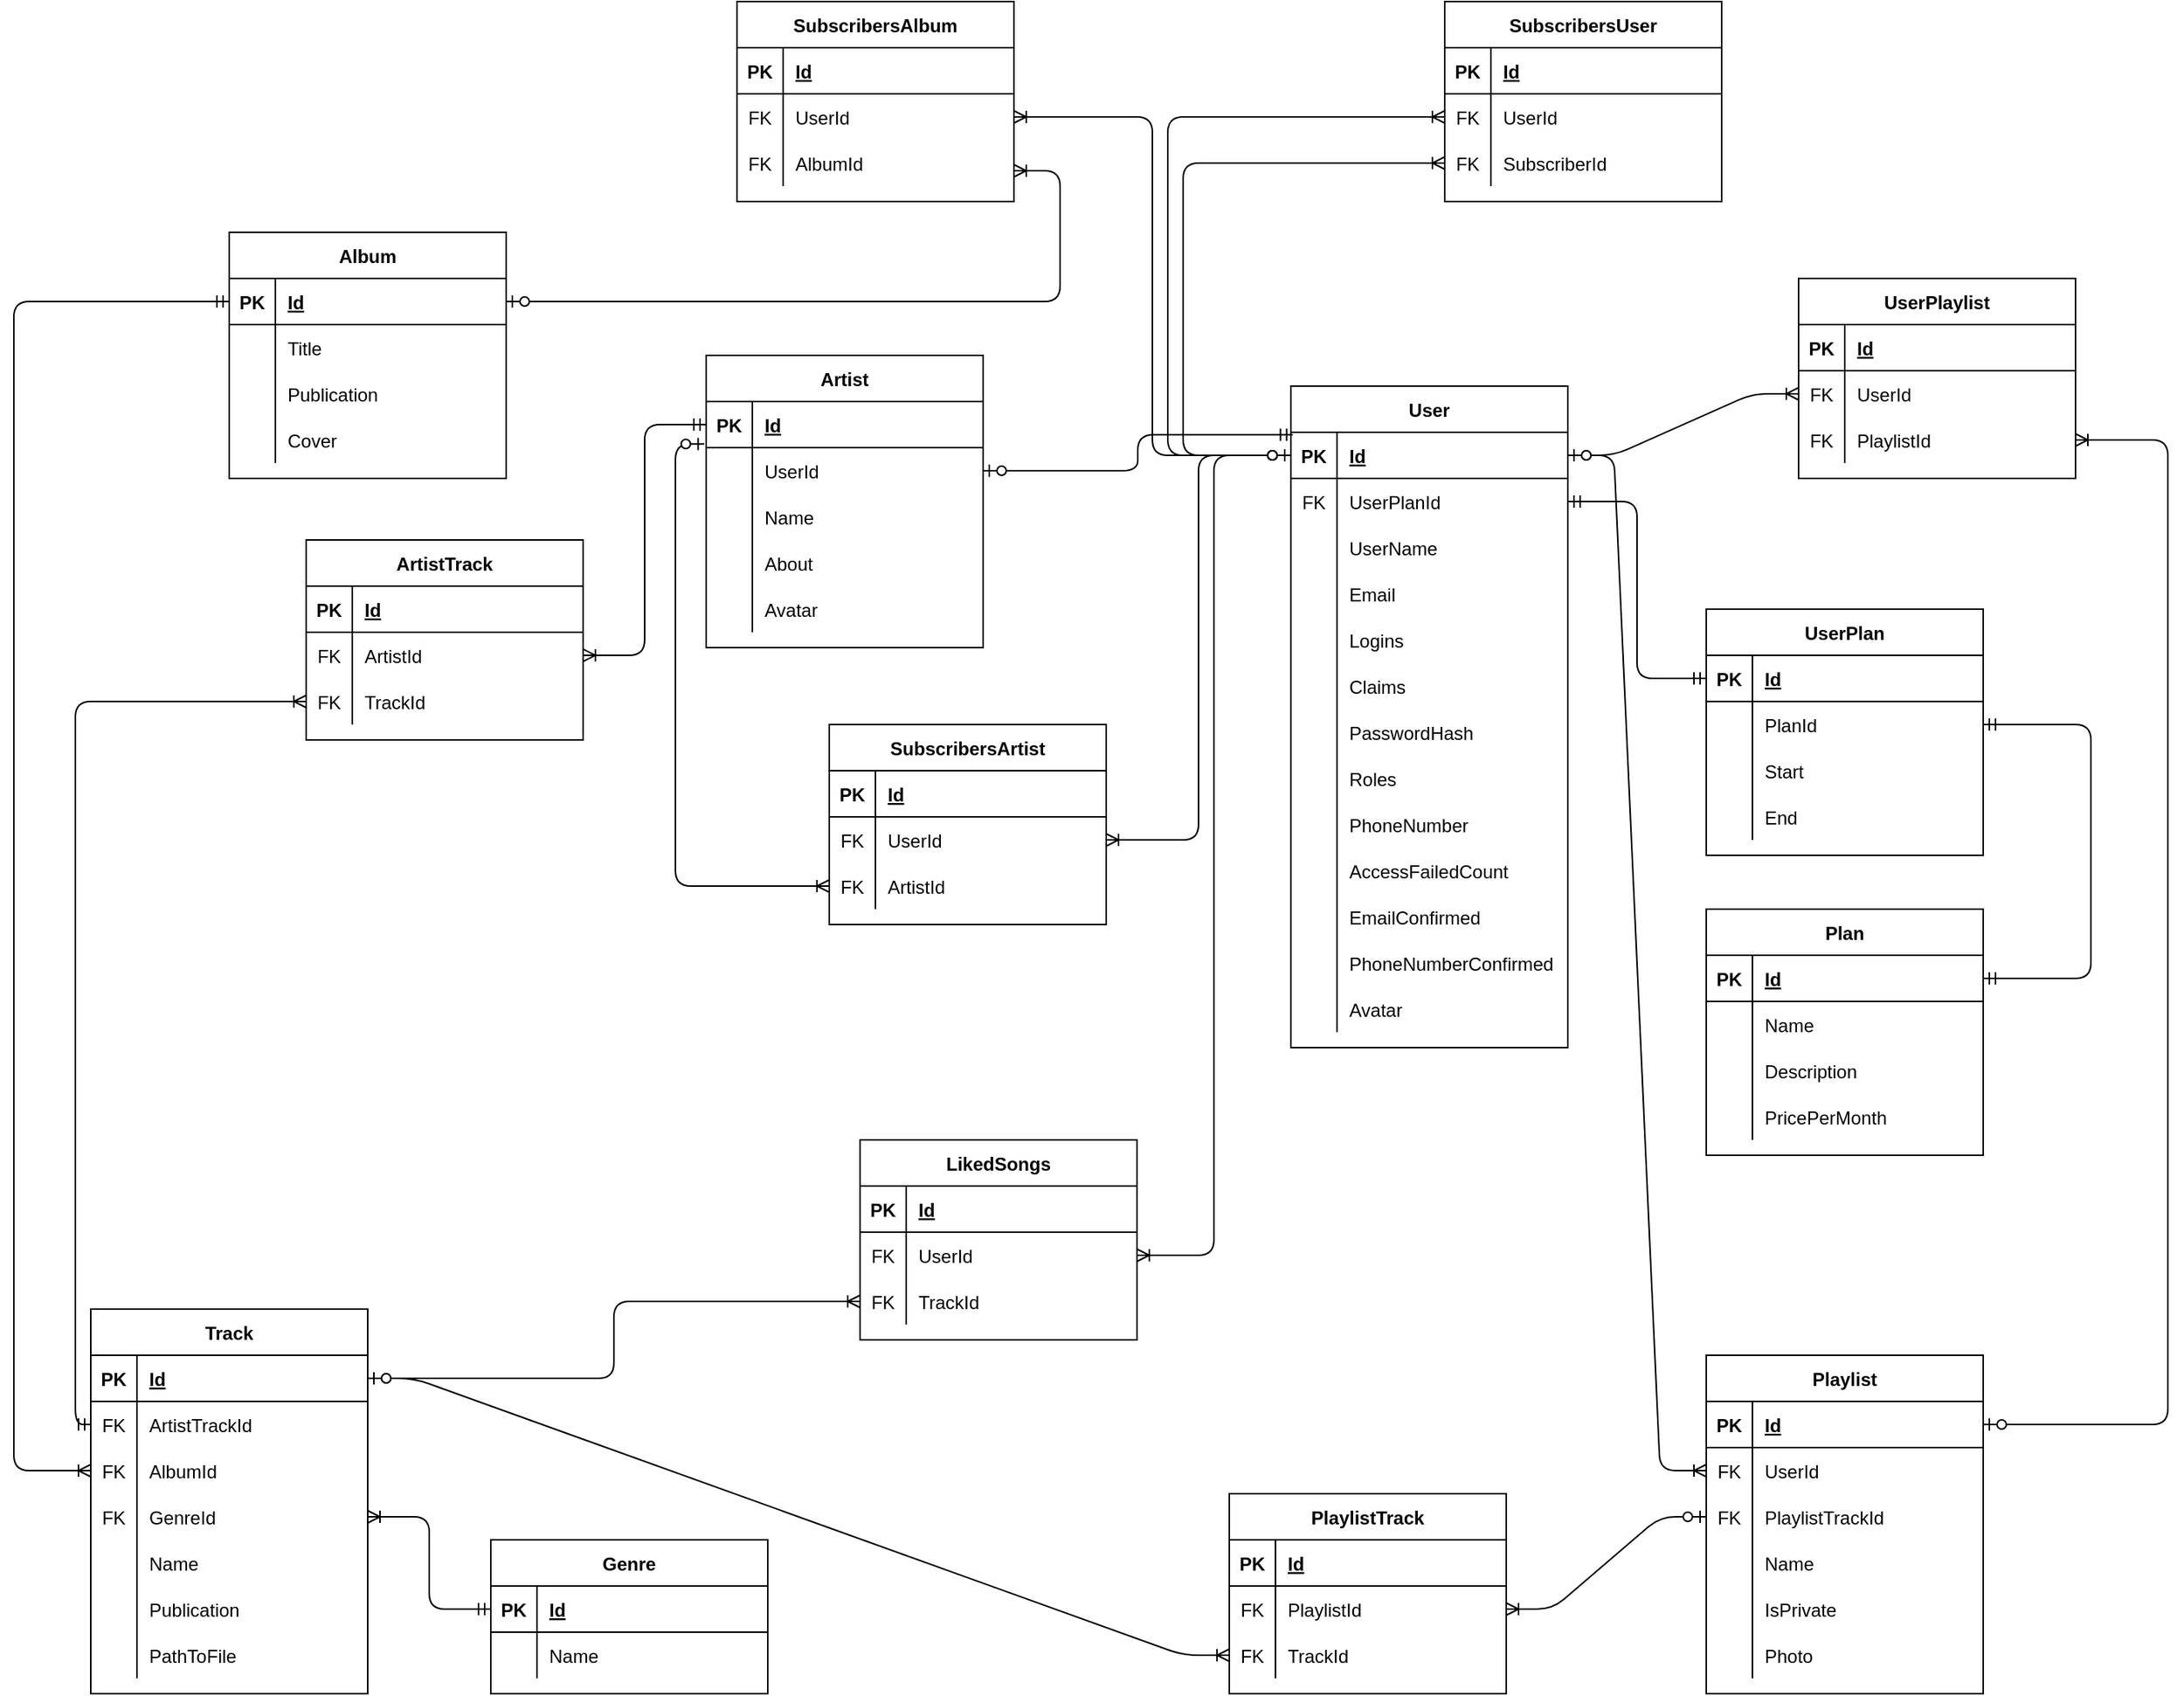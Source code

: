 <mxfile version="14.9.6" type="device"><diagram id="1L5UdNMMOFlOV7BHDbRp" name="Страница 1"><mxGraphModel dx="4287" dy="2023" grid="1" gridSize="10" guides="1" tooltips="1" connect="1" arrows="1" fold="1" page="1" pageScale="1" pageWidth="827" pageHeight="1169" math="0" shadow="0"><root><mxCell id="0"/><mxCell id="1" parent="0"/><mxCell id="bGDK0YhKh_zg3eKnjcHW-1" value="User" style="shape=table;startSize=30;container=1;collapsible=1;childLayout=tableLayout;fixedRows=1;rowLines=0;fontStyle=1;align=center;resizeLast=1;" parent="1" vertex="1"><mxGeometry x="120" y="270" width="180" height="430" as="geometry"/></mxCell><mxCell id="bGDK0YhKh_zg3eKnjcHW-2" value="" style="shape=partialRectangle;collapsible=0;dropTarget=0;pointerEvents=0;fillColor=none;top=0;left=0;bottom=1;right=0;points=[[0,0.5],[1,0.5]];portConstraint=eastwest;" parent="bGDK0YhKh_zg3eKnjcHW-1" vertex="1"><mxGeometry y="30" width="180" height="30" as="geometry"/></mxCell><mxCell id="bGDK0YhKh_zg3eKnjcHW-3" value="PK" style="shape=partialRectangle;connectable=0;fillColor=none;top=0;left=0;bottom=0;right=0;fontStyle=1;overflow=hidden;" parent="bGDK0YhKh_zg3eKnjcHW-2" vertex="1"><mxGeometry width="30" height="30" as="geometry"/></mxCell><mxCell id="bGDK0YhKh_zg3eKnjcHW-4" value="Id" style="shape=partialRectangle;connectable=0;fillColor=none;top=0;left=0;bottom=0;right=0;align=left;spacingLeft=6;fontStyle=5;overflow=hidden;" parent="bGDK0YhKh_zg3eKnjcHW-2" vertex="1"><mxGeometry x="30" width="150" height="30" as="geometry"/></mxCell><mxCell id="bGDK0YhKh_zg3eKnjcHW-202" value="" style="shape=partialRectangle;collapsible=0;dropTarget=0;pointerEvents=0;fillColor=none;top=0;left=0;bottom=0;right=0;points=[[0,0.5],[1,0.5]];portConstraint=eastwest;" parent="bGDK0YhKh_zg3eKnjcHW-1" vertex="1"><mxGeometry y="60" width="180" height="30" as="geometry"/></mxCell><mxCell id="bGDK0YhKh_zg3eKnjcHW-203" value="FK" style="shape=partialRectangle;connectable=0;fillColor=none;top=0;left=0;bottom=0;right=0;editable=1;overflow=hidden;" parent="bGDK0YhKh_zg3eKnjcHW-202" vertex="1"><mxGeometry width="30" height="30" as="geometry"/></mxCell><mxCell id="bGDK0YhKh_zg3eKnjcHW-204" value="UserPlanId" style="shape=partialRectangle;connectable=0;fillColor=none;top=0;left=0;bottom=0;right=0;align=left;spacingLeft=6;overflow=hidden;" parent="bGDK0YhKh_zg3eKnjcHW-202" vertex="1"><mxGeometry x="30" width="150" height="30" as="geometry"/></mxCell><mxCell id="bGDK0YhKh_zg3eKnjcHW-11" value="" style="shape=partialRectangle;collapsible=0;dropTarget=0;pointerEvents=0;fillColor=none;top=0;left=0;bottom=0;right=0;points=[[0,0.5],[1,0.5]];portConstraint=eastwest;" parent="bGDK0YhKh_zg3eKnjcHW-1" vertex="1"><mxGeometry y="90" width="180" height="30" as="geometry"/></mxCell><mxCell id="bGDK0YhKh_zg3eKnjcHW-12" value="" style="shape=partialRectangle;connectable=0;fillColor=none;top=0;left=0;bottom=0;right=0;editable=1;overflow=hidden;" parent="bGDK0YhKh_zg3eKnjcHW-11" vertex="1"><mxGeometry width="30" height="30" as="geometry"/></mxCell><mxCell id="bGDK0YhKh_zg3eKnjcHW-13" value="UserName" style="shape=partialRectangle;connectable=0;fillColor=none;top=0;left=0;bottom=0;right=0;align=left;spacingLeft=6;overflow=hidden;" parent="bGDK0YhKh_zg3eKnjcHW-11" vertex="1"><mxGeometry x="30" width="150" height="30" as="geometry"/></mxCell><mxCell id="bGDK0YhKh_zg3eKnjcHW-17" value="" style="shape=partialRectangle;collapsible=0;dropTarget=0;pointerEvents=0;fillColor=none;top=0;left=0;bottom=0;right=0;points=[[0,0.5],[1,0.5]];portConstraint=eastwest;" parent="bGDK0YhKh_zg3eKnjcHW-1" vertex="1"><mxGeometry y="120" width="180" height="30" as="geometry"/></mxCell><mxCell id="bGDK0YhKh_zg3eKnjcHW-18" value="" style="shape=partialRectangle;connectable=0;fillColor=none;top=0;left=0;bottom=0;right=0;editable=1;overflow=hidden;" parent="bGDK0YhKh_zg3eKnjcHW-17" vertex="1"><mxGeometry width="30" height="30" as="geometry"/></mxCell><mxCell id="bGDK0YhKh_zg3eKnjcHW-19" value="Email" style="shape=partialRectangle;connectable=0;fillColor=none;top=0;left=0;bottom=0;right=0;align=left;spacingLeft=6;overflow=hidden;" parent="bGDK0YhKh_zg3eKnjcHW-17" vertex="1"><mxGeometry x="30" width="150" height="30" as="geometry"/></mxCell><mxCell id="bGDK0YhKh_zg3eKnjcHW-20" value="" style="shape=partialRectangle;collapsible=0;dropTarget=0;pointerEvents=0;fillColor=none;top=0;left=0;bottom=0;right=0;points=[[0,0.5],[1,0.5]];portConstraint=eastwest;" parent="bGDK0YhKh_zg3eKnjcHW-1" vertex="1"><mxGeometry y="150" width="180" height="30" as="geometry"/></mxCell><mxCell id="bGDK0YhKh_zg3eKnjcHW-21" value="" style="shape=partialRectangle;connectable=0;fillColor=none;top=0;left=0;bottom=0;right=0;editable=1;overflow=hidden;" parent="bGDK0YhKh_zg3eKnjcHW-20" vertex="1"><mxGeometry width="30" height="30" as="geometry"/></mxCell><mxCell id="bGDK0YhKh_zg3eKnjcHW-22" value="Logins" style="shape=partialRectangle;connectable=0;fillColor=none;top=0;left=0;bottom=0;right=0;align=left;spacingLeft=6;overflow=hidden;" parent="bGDK0YhKh_zg3eKnjcHW-20" vertex="1"><mxGeometry x="30" width="150" height="30" as="geometry"/></mxCell><mxCell id="bGDK0YhKh_zg3eKnjcHW-23" value="" style="shape=partialRectangle;collapsible=0;dropTarget=0;pointerEvents=0;fillColor=none;top=0;left=0;bottom=0;right=0;points=[[0,0.5],[1,0.5]];portConstraint=eastwest;" parent="bGDK0YhKh_zg3eKnjcHW-1" vertex="1"><mxGeometry y="180" width="180" height="30" as="geometry"/></mxCell><mxCell id="bGDK0YhKh_zg3eKnjcHW-24" value="" style="shape=partialRectangle;connectable=0;fillColor=none;top=0;left=0;bottom=0;right=0;editable=1;overflow=hidden;" parent="bGDK0YhKh_zg3eKnjcHW-23" vertex="1"><mxGeometry width="30" height="30" as="geometry"/></mxCell><mxCell id="bGDK0YhKh_zg3eKnjcHW-25" value="Claims" style="shape=partialRectangle;connectable=0;fillColor=none;top=0;left=0;bottom=0;right=0;align=left;spacingLeft=6;overflow=hidden;" parent="bGDK0YhKh_zg3eKnjcHW-23" vertex="1"><mxGeometry x="30" width="150" height="30" as="geometry"/></mxCell><mxCell id="bGDK0YhKh_zg3eKnjcHW-26" value="" style="shape=partialRectangle;collapsible=0;dropTarget=0;pointerEvents=0;fillColor=none;top=0;left=0;bottom=0;right=0;points=[[0,0.5],[1,0.5]];portConstraint=eastwest;" parent="bGDK0YhKh_zg3eKnjcHW-1" vertex="1"><mxGeometry y="210" width="180" height="30" as="geometry"/></mxCell><mxCell id="bGDK0YhKh_zg3eKnjcHW-27" value="" style="shape=partialRectangle;connectable=0;fillColor=none;top=0;left=0;bottom=0;right=0;editable=1;overflow=hidden;" parent="bGDK0YhKh_zg3eKnjcHW-26" vertex="1"><mxGeometry width="30" height="30" as="geometry"/></mxCell><mxCell id="bGDK0YhKh_zg3eKnjcHW-28" value="PasswordHash" style="shape=partialRectangle;connectable=0;fillColor=none;top=0;left=0;bottom=0;right=0;align=left;spacingLeft=6;overflow=hidden;" parent="bGDK0YhKh_zg3eKnjcHW-26" vertex="1"><mxGeometry x="30" width="150" height="30" as="geometry"/></mxCell><mxCell id="bGDK0YhKh_zg3eKnjcHW-29" value="" style="shape=partialRectangle;collapsible=0;dropTarget=0;pointerEvents=0;fillColor=none;top=0;left=0;bottom=0;right=0;points=[[0,0.5],[1,0.5]];portConstraint=eastwest;" parent="bGDK0YhKh_zg3eKnjcHW-1" vertex="1"><mxGeometry y="240" width="180" height="30" as="geometry"/></mxCell><mxCell id="bGDK0YhKh_zg3eKnjcHW-30" value="" style="shape=partialRectangle;connectable=0;fillColor=none;top=0;left=0;bottom=0;right=0;editable=1;overflow=hidden;" parent="bGDK0YhKh_zg3eKnjcHW-29" vertex="1"><mxGeometry width="30" height="30" as="geometry"/></mxCell><mxCell id="bGDK0YhKh_zg3eKnjcHW-31" value="Roles" style="shape=partialRectangle;connectable=0;fillColor=none;top=0;left=0;bottom=0;right=0;align=left;spacingLeft=6;overflow=hidden;" parent="bGDK0YhKh_zg3eKnjcHW-29" vertex="1"><mxGeometry x="30" width="150" height="30" as="geometry"/></mxCell><mxCell id="bGDK0YhKh_zg3eKnjcHW-32" value="" style="shape=partialRectangle;collapsible=0;dropTarget=0;pointerEvents=0;fillColor=none;top=0;left=0;bottom=0;right=0;points=[[0,0.5],[1,0.5]];portConstraint=eastwest;" parent="bGDK0YhKh_zg3eKnjcHW-1" vertex="1"><mxGeometry y="270" width="180" height="30" as="geometry"/></mxCell><mxCell id="bGDK0YhKh_zg3eKnjcHW-33" value="" style="shape=partialRectangle;connectable=0;fillColor=none;top=0;left=0;bottom=0;right=0;editable=1;overflow=hidden;" parent="bGDK0YhKh_zg3eKnjcHW-32" vertex="1"><mxGeometry width="30" height="30" as="geometry"/></mxCell><mxCell id="bGDK0YhKh_zg3eKnjcHW-34" value="PhoneNumber" style="shape=partialRectangle;connectable=0;fillColor=none;top=0;left=0;bottom=0;right=0;align=left;spacingLeft=6;overflow=hidden;" parent="bGDK0YhKh_zg3eKnjcHW-32" vertex="1"><mxGeometry x="30" width="150" height="30" as="geometry"/></mxCell><mxCell id="bGDK0YhKh_zg3eKnjcHW-35" value="" style="shape=partialRectangle;collapsible=0;dropTarget=0;pointerEvents=0;fillColor=none;top=0;left=0;bottom=0;right=0;points=[[0,0.5],[1,0.5]];portConstraint=eastwest;" parent="bGDK0YhKh_zg3eKnjcHW-1" vertex="1"><mxGeometry y="300" width="180" height="30" as="geometry"/></mxCell><mxCell id="bGDK0YhKh_zg3eKnjcHW-36" value="" style="shape=partialRectangle;connectable=0;fillColor=none;top=0;left=0;bottom=0;right=0;editable=1;overflow=hidden;" parent="bGDK0YhKh_zg3eKnjcHW-35" vertex="1"><mxGeometry width="30" height="30" as="geometry"/></mxCell><mxCell id="bGDK0YhKh_zg3eKnjcHW-37" value="AccessFailedCount" style="shape=partialRectangle;connectable=0;fillColor=none;top=0;left=0;bottom=0;right=0;align=left;spacingLeft=6;overflow=hidden;" parent="bGDK0YhKh_zg3eKnjcHW-35" vertex="1"><mxGeometry x="30" width="150" height="30" as="geometry"/></mxCell><mxCell id="bGDK0YhKh_zg3eKnjcHW-38" value="" style="shape=partialRectangle;collapsible=0;dropTarget=0;pointerEvents=0;fillColor=none;top=0;left=0;bottom=0;right=0;points=[[0,0.5],[1,0.5]];portConstraint=eastwest;" parent="bGDK0YhKh_zg3eKnjcHW-1" vertex="1"><mxGeometry y="330" width="180" height="30" as="geometry"/></mxCell><mxCell id="bGDK0YhKh_zg3eKnjcHW-39" value="" style="shape=partialRectangle;connectable=0;fillColor=none;top=0;left=0;bottom=0;right=0;editable=1;overflow=hidden;" parent="bGDK0YhKh_zg3eKnjcHW-38" vertex="1"><mxGeometry width="30" height="30" as="geometry"/></mxCell><mxCell id="bGDK0YhKh_zg3eKnjcHW-40" value="EmailConfirmed" style="shape=partialRectangle;connectable=0;fillColor=none;top=0;left=0;bottom=0;right=0;align=left;spacingLeft=6;overflow=hidden;" parent="bGDK0YhKh_zg3eKnjcHW-38" vertex="1"><mxGeometry x="30" width="150" height="30" as="geometry"/></mxCell><mxCell id="gh0nb-arBlx2gtFHGmei-73" value="" style="shape=partialRectangle;collapsible=0;dropTarget=0;pointerEvents=0;fillColor=none;top=0;left=0;bottom=0;right=0;points=[[0,0.5],[1,0.5]];portConstraint=eastwest;" vertex="1" parent="bGDK0YhKh_zg3eKnjcHW-1"><mxGeometry y="360" width="180" height="30" as="geometry"/></mxCell><mxCell id="gh0nb-arBlx2gtFHGmei-74" value="" style="shape=partialRectangle;connectable=0;fillColor=none;top=0;left=0;bottom=0;right=0;editable=1;overflow=hidden;" vertex="1" parent="gh0nb-arBlx2gtFHGmei-73"><mxGeometry width="30" height="30" as="geometry"/></mxCell><mxCell id="gh0nb-arBlx2gtFHGmei-75" value="PhoneNumberConfirmed" style="shape=partialRectangle;connectable=0;fillColor=none;top=0;left=0;bottom=0;right=0;align=left;spacingLeft=6;overflow=hidden;" vertex="1" parent="gh0nb-arBlx2gtFHGmei-73"><mxGeometry x="30" width="150" height="30" as="geometry"/></mxCell><mxCell id="bGDK0YhKh_zg3eKnjcHW-41" value="" style="shape=partialRectangle;collapsible=0;dropTarget=0;pointerEvents=0;fillColor=none;top=0;left=0;bottom=0;right=0;points=[[0,0.5],[1,0.5]];portConstraint=eastwest;" parent="bGDK0YhKh_zg3eKnjcHW-1" vertex="1"><mxGeometry y="390" width="180" height="30" as="geometry"/></mxCell><mxCell id="bGDK0YhKh_zg3eKnjcHW-42" value="" style="shape=partialRectangle;connectable=0;fillColor=none;top=0;left=0;bottom=0;right=0;editable=1;overflow=hidden;" parent="bGDK0YhKh_zg3eKnjcHW-41" vertex="1"><mxGeometry width="30" height="30" as="geometry"/></mxCell><mxCell id="bGDK0YhKh_zg3eKnjcHW-43" value="Avatar" style="shape=partialRectangle;connectable=0;fillColor=none;top=0;left=0;bottom=0;right=0;align=left;spacingLeft=6;overflow=hidden;" parent="bGDK0YhKh_zg3eKnjcHW-41" vertex="1"><mxGeometry x="30" width="150" height="30" as="geometry"/></mxCell><mxCell id="bGDK0YhKh_zg3eKnjcHW-44" value="Artist" style="shape=table;startSize=30;container=1;collapsible=1;childLayout=tableLayout;fixedRows=1;rowLines=0;fontStyle=1;align=center;resizeLast=1;" parent="1" vertex="1"><mxGeometry x="-260" y="250" width="180" height="190" as="geometry"/></mxCell><mxCell id="bGDK0YhKh_zg3eKnjcHW-45" value="" style="shape=partialRectangle;collapsible=0;dropTarget=0;pointerEvents=0;fillColor=none;top=0;left=0;bottom=1;right=0;points=[[0,0.5],[1,0.5]];portConstraint=eastwest;" parent="bGDK0YhKh_zg3eKnjcHW-44" vertex="1"><mxGeometry y="30" width="180" height="30" as="geometry"/></mxCell><mxCell id="bGDK0YhKh_zg3eKnjcHW-46" value="PK" style="shape=partialRectangle;connectable=0;fillColor=none;top=0;left=0;bottom=0;right=0;fontStyle=1;overflow=hidden;" parent="bGDK0YhKh_zg3eKnjcHW-45" vertex="1"><mxGeometry width="30" height="30" as="geometry"/></mxCell><mxCell id="bGDK0YhKh_zg3eKnjcHW-47" value="Id" style="shape=partialRectangle;connectable=0;fillColor=none;top=0;left=0;bottom=0;right=0;align=left;spacingLeft=6;fontStyle=5;overflow=hidden;" parent="bGDK0YhKh_zg3eKnjcHW-45" vertex="1"><mxGeometry x="30" width="150" height="30" as="geometry"/></mxCell><mxCell id="gh0nb-arBlx2gtFHGmei-85" value="" style="shape=partialRectangle;collapsible=0;dropTarget=0;pointerEvents=0;fillColor=none;top=0;left=0;bottom=0;right=0;points=[[0,0.5],[1,0.5]];portConstraint=eastwest;" vertex="1" parent="bGDK0YhKh_zg3eKnjcHW-44"><mxGeometry y="60" width="180" height="30" as="geometry"/></mxCell><mxCell id="gh0nb-arBlx2gtFHGmei-86" value="" style="shape=partialRectangle;connectable=0;fillColor=none;top=0;left=0;bottom=0;right=0;editable=1;overflow=hidden;" vertex="1" parent="gh0nb-arBlx2gtFHGmei-85"><mxGeometry width="30" height="30" as="geometry"/></mxCell><mxCell id="gh0nb-arBlx2gtFHGmei-87" value="UserId" style="shape=partialRectangle;connectable=0;fillColor=none;top=0;left=0;bottom=0;right=0;align=left;spacingLeft=6;overflow=hidden;" vertex="1" parent="gh0nb-arBlx2gtFHGmei-85"><mxGeometry x="30" width="150" height="30" as="geometry"/></mxCell><mxCell id="bGDK0YhKh_zg3eKnjcHW-48" value="" style="shape=partialRectangle;collapsible=0;dropTarget=0;pointerEvents=0;fillColor=none;top=0;left=0;bottom=0;right=0;points=[[0,0.5],[1,0.5]];portConstraint=eastwest;" parent="bGDK0YhKh_zg3eKnjcHW-44" vertex="1"><mxGeometry y="90" width="180" height="30" as="geometry"/></mxCell><mxCell id="bGDK0YhKh_zg3eKnjcHW-49" value="" style="shape=partialRectangle;connectable=0;fillColor=none;top=0;left=0;bottom=0;right=0;editable=1;overflow=hidden;" parent="bGDK0YhKh_zg3eKnjcHW-48" vertex="1"><mxGeometry width="30" height="30" as="geometry"/></mxCell><mxCell id="bGDK0YhKh_zg3eKnjcHW-50" value="Name" style="shape=partialRectangle;connectable=0;fillColor=none;top=0;left=0;bottom=0;right=0;align=left;spacingLeft=6;overflow=hidden;" parent="bGDK0YhKh_zg3eKnjcHW-48" vertex="1"><mxGeometry x="30" width="150" height="30" as="geometry"/></mxCell><mxCell id="bGDK0YhKh_zg3eKnjcHW-51" value="" style="shape=partialRectangle;collapsible=0;dropTarget=0;pointerEvents=0;fillColor=none;top=0;left=0;bottom=0;right=0;points=[[0,0.5],[1,0.5]];portConstraint=eastwest;" parent="bGDK0YhKh_zg3eKnjcHW-44" vertex="1"><mxGeometry y="120" width="180" height="30" as="geometry"/></mxCell><mxCell id="bGDK0YhKh_zg3eKnjcHW-52" value="" style="shape=partialRectangle;connectable=0;fillColor=none;top=0;left=0;bottom=0;right=0;editable=1;overflow=hidden;" parent="bGDK0YhKh_zg3eKnjcHW-51" vertex="1"><mxGeometry width="30" height="30" as="geometry"/></mxCell><mxCell id="bGDK0YhKh_zg3eKnjcHW-53" value="About" style="shape=partialRectangle;connectable=0;fillColor=none;top=0;left=0;bottom=0;right=0;align=left;spacingLeft=6;overflow=hidden;" parent="bGDK0YhKh_zg3eKnjcHW-51" vertex="1"><mxGeometry x="30" width="150" height="30" as="geometry"/></mxCell><mxCell id="gh0nb-arBlx2gtFHGmei-76" value="" style="shape=partialRectangle;collapsible=0;dropTarget=0;pointerEvents=0;fillColor=none;top=0;left=0;bottom=0;right=0;points=[[0,0.5],[1,0.5]];portConstraint=eastwest;" vertex="1" parent="bGDK0YhKh_zg3eKnjcHW-44"><mxGeometry y="150" width="180" height="30" as="geometry"/></mxCell><mxCell id="gh0nb-arBlx2gtFHGmei-77" value="" style="shape=partialRectangle;connectable=0;fillColor=none;top=0;left=0;bottom=0;right=0;editable=1;overflow=hidden;" vertex="1" parent="gh0nb-arBlx2gtFHGmei-76"><mxGeometry width="30" height="30" as="geometry"/></mxCell><mxCell id="gh0nb-arBlx2gtFHGmei-78" value="Avatar" style="shape=partialRectangle;connectable=0;fillColor=none;top=0;left=0;bottom=0;right=0;align=left;spacingLeft=6;overflow=hidden;" vertex="1" parent="gh0nb-arBlx2gtFHGmei-76"><mxGeometry x="30" width="150" height="30" as="geometry"/></mxCell><mxCell id="bGDK0YhKh_zg3eKnjcHW-57" value="Album" style="shape=table;startSize=30;container=1;collapsible=1;childLayout=tableLayout;fixedRows=1;rowLines=0;fontStyle=1;align=center;resizeLast=1;" parent="1" vertex="1"><mxGeometry x="-570" y="170" width="180" height="160" as="geometry"/></mxCell><mxCell id="bGDK0YhKh_zg3eKnjcHW-58" value="" style="shape=partialRectangle;collapsible=0;dropTarget=0;pointerEvents=0;fillColor=none;top=0;left=0;bottom=1;right=0;points=[[0,0.5],[1,0.5]];portConstraint=eastwest;" parent="bGDK0YhKh_zg3eKnjcHW-57" vertex="1"><mxGeometry y="30" width="180" height="30" as="geometry"/></mxCell><mxCell id="bGDK0YhKh_zg3eKnjcHW-59" value="PK" style="shape=partialRectangle;connectable=0;fillColor=none;top=0;left=0;bottom=0;right=0;fontStyle=1;overflow=hidden;" parent="bGDK0YhKh_zg3eKnjcHW-58" vertex="1"><mxGeometry width="30" height="30" as="geometry"/></mxCell><mxCell id="bGDK0YhKh_zg3eKnjcHW-60" value="Id" style="shape=partialRectangle;connectable=0;fillColor=none;top=0;left=0;bottom=0;right=0;align=left;spacingLeft=6;fontStyle=5;overflow=hidden;" parent="bGDK0YhKh_zg3eKnjcHW-58" vertex="1"><mxGeometry x="30" width="150" height="30" as="geometry"/></mxCell><mxCell id="bGDK0YhKh_zg3eKnjcHW-61" value="" style="shape=partialRectangle;collapsible=0;dropTarget=0;pointerEvents=0;fillColor=none;top=0;left=0;bottom=0;right=0;points=[[0,0.5],[1,0.5]];portConstraint=eastwest;" parent="bGDK0YhKh_zg3eKnjcHW-57" vertex="1"><mxGeometry y="60" width="180" height="30" as="geometry"/></mxCell><mxCell id="bGDK0YhKh_zg3eKnjcHW-62" value="" style="shape=partialRectangle;connectable=0;fillColor=none;top=0;left=0;bottom=0;right=0;editable=1;overflow=hidden;" parent="bGDK0YhKh_zg3eKnjcHW-61" vertex="1"><mxGeometry width="30" height="30" as="geometry"/></mxCell><mxCell id="bGDK0YhKh_zg3eKnjcHW-63" value="Title" style="shape=partialRectangle;connectable=0;fillColor=none;top=0;left=0;bottom=0;right=0;align=left;spacingLeft=6;overflow=hidden;" parent="bGDK0YhKh_zg3eKnjcHW-61" vertex="1"><mxGeometry x="30" width="150" height="30" as="geometry"/></mxCell><mxCell id="bGDK0YhKh_zg3eKnjcHW-64" value="" style="shape=partialRectangle;collapsible=0;dropTarget=0;pointerEvents=0;fillColor=none;top=0;left=0;bottom=0;right=0;points=[[0,0.5],[1,0.5]];portConstraint=eastwest;" parent="bGDK0YhKh_zg3eKnjcHW-57" vertex="1"><mxGeometry y="90" width="180" height="30" as="geometry"/></mxCell><mxCell id="bGDK0YhKh_zg3eKnjcHW-65" value="" style="shape=partialRectangle;connectable=0;fillColor=none;top=0;left=0;bottom=0;right=0;editable=1;overflow=hidden;" parent="bGDK0YhKh_zg3eKnjcHW-64" vertex="1"><mxGeometry width="30" height="30" as="geometry"/></mxCell><mxCell id="bGDK0YhKh_zg3eKnjcHW-66" value="Publication" style="shape=partialRectangle;connectable=0;fillColor=none;top=0;left=0;bottom=0;right=0;align=left;spacingLeft=6;overflow=hidden;" parent="bGDK0YhKh_zg3eKnjcHW-64" vertex="1"><mxGeometry x="30" width="150" height="30" as="geometry"/></mxCell><mxCell id="bGDK0YhKh_zg3eKnjcHW-68" value="" style="shape=partialRectangle;collapsible=0;dropTarget=0;pointerEvents=0;fillColor=none;top=0;left=0;bottom=0;right=0;points=[[0,0.5],[1,0.5]];portConstraint=eastwest;" parent="bGDK0YhKh_zg3eKnjcHW-57" vertex="1"><mxGeometry y="120" width="180" height="30" as="geometry"/></mxCell><mxCell id="bGDK0YhKh_zg3eKnjcHW-69" value="" style="shape=partialRectangle;connectable=0;fillColor=none;top=0;left=0;bottom=0;right=0;editable=1;overflow=hidden;" parent="bGDK0YhKh_zg3eKnjcHW-68" vertex="1"><mxGeometry width="30" height="30" as="geometry"/></mxCell><mxCell id="bGDK0YhKh_zg3eKnjcHW-70" value="Cover" style="shape=partialRectangle;connectable=0;fillColor=none;top=0;left=0;bottom=0;right=0;align=left;spacingLeft=6;overflow=hidden;" parent="bGDK0YhKh_zg3eKnjcHW-68" vertex="1"><mxGeometry x="30" width="150" height="30" as="geometry"/></mxCell><mxCell id="bGDK0YhKh_zg3eKnjcHW-71" value="Track" style="shape=table;startSize=30;container=1;collapsible=1;childLayout=tableLayout;fixedRows=1;rowLines=0;fontStyle=1;align=center;resizeLast=1;" parent="1" vertex="1"><mxGeometry x="-660" y="870" width="180" height="250" as="geometry"/></mxCell><mxCell id="bGDK0YhKh_zg3eKnjcHW-72" value="" style="shape=partialRectangle;collapsible=0;dropTarget=0;pointerEvents=0;fillColor=none;top=0;left=0;bottom=1;right=0;points=[[0,0.5],[1,0.5]];portConstraint=eastwest;" parent="bGDK0YhKh_zg3eKnjcHW-71" vertex="1"><mxGeometry y="30" width="180" height="30" as="geometry"/></mxCell><mxCell id="bGDK0YhKh_zg3eKnjcHW-73" value="PK" style="shape=partialRectangle;connectable=0;fillColor=none;top=0;left=0;bottom=0;right=0;fontStyle=1;overflow=hidden;" parent="bGDK0YhKh_zg3eKnjcHW-72" vertex="1"><mxGeometry width="30" height="30" as="geometry"/></mxCell><mxCell id="bGDK0YhKh_zg3eKnjcHW-74" value="Id" style="shape=partialRectangle;connectable=0;fillColor=none;top=0;left=0;bottom=0;right=0;align=left;spacingLeft=6;fontStyle=5;overflow=hidden;" parent="bGDK0YhKh_zg3eKnjcHW-72" vertex="1"><mxGeometry x="30" width="150" height="30" as="geometry"/></mxCell><mxCell id="bGDK0YhKh_zg3eKnjcHW-119" value="" style="shape=partialRectangle;collapsible=0;dropTarget=0;pointerEvents=0;fillColor=none;top=0;left=0;bottom=0;right=0;points=[[0,0.5],[1,0.5]];portConstraint=eastwest;" parent="bGDK0YhKh_zg3eKnjcHW-71" vertex="1"><mxGeometry y="60" width="180" height="30" as="geometry"/></mxCell><mxCell id="bGDK0YhKh_zg3eKnjcHW-120" value="FK" style="shape=partialRectangle;connectable=0;fillColor=none;top=0;left=0;bottom=0;right=0;editable=1;overflow=hidden;" parent="bGDK0YhKh_zg3eKnjcHW-119" vertex="1"><mxGeometry width="30" height="30" as="geometry"/></mxCell><mxCell id="bGDK0YhKh_zg3eKnjcHW-121" value="ArtistTrackId" style="shape=partialRectangle;connectable=0;fillColor=none;top=0;left=0;bottom=0;right=0;align=left;spacingLeft=6;overflow=hidden;" parent="bGDK0YhKh_zg3eKnjcHW-119" vertex="1"><mxGeometry x="30" width="150" height="30" as="geometry"/></mxCell><mxCell id="bGDK0YhKh_zg3eKnjcHW-115" value="" style="shape=partialRectangle;collapsible=0;dropTarget=0;pointerEvents=0;fillColor=none;top=0;left=0;bottom=0;right=0;points=[[0,0.5],[1,0.5]];portConstraint=eastwest;" parent="bGDK0YhKh_zg3eKnjcHW-71" vertex="1"><mxGeometry y="90" width="180" height="30" as="geometry"/></mxCell><mxCell id="bGDK0YhKh_zg3eKnjcHW-116" value="FK" style="shape=partialRectangle;connectable=0;fillColor=none;top=0;left=0;bottom=0;right=0;editable=1;overflow=hidden;" parent="bGDK0YhKh_zg3eKnjcHW-115" vertex="1"><mxGeometry width="30" height="30" as="geometry"/></mxCell><mxCell id="bGDK0YhKh_zg3eKnjcHW-117" value="AlbumId" style="shape=partialRectangle;connectable=0;fillColor=none;top=0;left=0;bottom=0;right=0;align=left;spacingLeft=6;overflow=hidden;" parent="bGDK0YhKh_zg3eKnjcHW-115" vertex="1"><mxGeometry x="30" width="150" height="30" as="geometry"/></mxCell><mxCell id="bGDK0YhKh_zg3eKnjcHW-81" value="" style="shape=partialRectangle;collapsible=0;dropTarget=0;pointerEvents=0;fillColor=none;top=0;left=0;bottom=0;right=0;points=[[0,0.5],[1,0.5]];portConstraint=eastwest;" parent="bGDK0YhKh_zg3eKnjcHW-71" vertex="1"><mxGeometry y="120" width="180" height="30" as="geometry"/></mxCell><mxCell id="bGDK0YhKh_zg3eKnjcHW-82" value="FK" style="shape=partialRectangle;connectable=0;fillColor=none;top=0;left=0;bottom=0;right=0;editable=1;overflow=hidden;" parent="bGDK0YhKh_zg3eKnjcHW-81" vertex="1"><mxGeometry width="30" height="30" as="geometry"/></mxCell><mxCell id="bGDK0YhKh_zg3eKnjcHW-83" value="GenreId" style="shape=partialRectangle;connectable=0;fillColor=none;top=0;left=0;bottom=0;right=0;align=left;spacingLeft=6;overflow=hidden;" parent="bGDK0YhKh_zg3eKnjcHW-81" vertex="1"><mxGeometry x="30" width="150" height="30" as="geometry"/></mxCell><mxCell id="bGDK0YhKh_zg3eKnjcHW-75" value="" style="shape=partialRectangle;collapsible=0;dropTarget=0;pointerEvents=0;fillColor=none;top=0;left=0;bottom=0;right=0;points=[[0,0.5],[1,0.5]];portConstraint=eastwest;" parent="bGDK0YhKh_zg3eKnjcHW-71" vertex="1"><mxGeometry y="150" width="180" height="30" as="geometry"/></mxCell><mxCell id="bGDK0YhKh_zg3eKnjcHW-76" value="" style="shape=partialRectangle;connectable=0;fillColor=none;top=0;left=0;bottom=0;right=0;editable=1;overflow=hidden;" parent="bGDK0YhKh_zg3eKnjcHW-75" vertex="1"><mxGeometry width="30" height="30" as="geometry"/></mxCell><mxCell id="bGDK0YhKh_zg3eKnjcHW-77" value="Name" style="shape=partialRectangle;connectable=0;fillColor=none;top=0;left=0;bottom=0;right=0;align=left;spacingLeft=6;overflow=hidden;" parent="bGDK0YhKh_zg3eKnjcHW-75" vertex="1"><mxGeometry x="30" width="150" height="30" as="geometry"/></mxCell><mxCell id="bGDK0YhKh_zg3eKnjcHW-98" value="" style="shape=partialRectangle;collapsible=0;dropTarget=0;pointerEvents=0;fillColor=none;top=0;left=0;bottom=0;right=0;points=[[0,0.5],[1,0.5]];portConstraint=eastwest;" parent="bGDK0YhKh_zg3eKnjcHW-71" vertex="1"><mxGeometry y="180" width="180" height="30" as="geometry"/></mxCell><mxCell id="bGDK0YhKh_zg3eKnjcHW-99" value="" style="shape=partialRectangle;connectable=0;fillColor=none;top=0;left=0;bottom=0;right=0;editable=1;overflow=hidden;" parent="bGDK0YhKh_zg3eKnjcHW-98" vertex="1"><mxGeometry width="30" height="30" as="geometry"/></mxCell><mxCell id="bGDK0YhKh_zg3eKnjcHW-100" value="Publication" style="shape=partialRectangle;connectable=0;fillColor=none;top=0;left=0;bottom=0;right=0;align=left;spacingLeft=6;overflow=hidden;" parent="bGDK0YhKh_zg3eKnjcHW-98" vertex="1"><mxGeometry x="30" width="150" height="30" as="geometry"/></mxCell><mxCell id="gh0nb-arBlx2gtFHGmei-82" value="" style="shape=partialRectangle;collapsible=0;dropTarget=0;pointerEvents=0;fillColor=none;top=0;left=0;bottom=0;right=0;points=[[0,0.5],[1,0.5]];portConstraint=eastwest;" vertex="1" parent="bGDK0YhKh_zg3eKnjcHW-71"><mxGeometry y="210" width="180" height="30" as="geometry"/></mxCell><mxCell id="gh0nb-arBlx2gtFHGmei-83" value="" style="shape=partialRectangle;connectable=0;fillColor=none;top=0;left=0;bottom=0;right=0;editable=1;overflow=hidden;" vertex="1" parent="gh0nb-arBlx2gtFHGmei-82"><mxGeometry width="30" height="30" as="geometry"/></mxCell><mxCell id="gh0nb-arBlx2gtFHGmei-84" value="PathToFile" style="shape=partialRectangle;connectable=0;fillColor=none;top=0;left=0;bottom=0;right=0;align=left;spacingLeft=6;overflow=hidden;" vertex="1" parent="gh0nb-arBlx2gtFHGmei-82"><mxGeometry x="30" width="150" height="30" as="geometry"/></mxCell><mxCell id="bGDK0YhKh_zg3eKnjcHW-84" value="Genre" style="shape=table;startSize=30;container=1;collapsible=1;childLayout=tableLayout;fixedRows=1;rowLines=0;fontStyle=1;align=center;resizeLast=1;" parent="1" vertex="1"><mxGeometry x="-400" y="1020" width="180" height="100" as="geometry"/></mxCell><mxCell id="bGDK0YhKh_zg3eKnjcHW-85" value="" style="shape=partialRectangle;collapsible=0;dropTarget=0;pointerEvents=0;fillColor=none;top=0;left=0;bottom=1;right=0;points=[[0,0.5],[1,0.5]];portConstraint=eastwest;" parent="bGDK0YhKh_zg3eKnjcHW-84" vertex="1"><mxGeometry y="30" width="180" height="30" as="geometry"/></mxCell><mxCell id="bGDK0YhKh_zg3eKnjcHW-86" value="PK" style="shape=partialRectangle;connectable=0;fillColor=none;top=0;left=0;bottom=0;right=0;fontStyle=1;overflow=hidden;" parent="bGDK0YhKh_zg3eKnjcHW-85" vertex="1"><mxGeometry width="30" height="30" as="geometry"/></mxCell><mxCell id="bGDK0YhKh_zg3eKnjcHW-87" value="Id" style="shape=partialRectangle;connectable=0;fillColor=none;top=0;left=0;bottom=0;right=0;align=left;spacingLeft=6;fontStyle=5;overflow=hidden;" parent="bGDK0YhKh_zg3eKnjcHW-85" vertex="1"><mxGeometry x="30" width="150" height="30" as="geometry"/></mxCell><mxCell id="bGDK0YhKh_zg3eKnjcHW-88" value="" style="shape=partialRectangle;collapsible=0;dropTarget=0;pointerEvents=0;fillColor=none;top=0;left=0;bottom=0;right=0;points=[[0,0.5],[1,0.5]];portConstraint=eastwest;" parent="bGDK0YhKh_zg3eKnjcHW-84" vertex="1"><mxGeometry y="60" width="180" height="30" as="geometry"/></mxCell><mxCell id="bGDK0YhKh_zg3eKnjcHW-89" value="" style="shape=partialRectangle;connectable=0;fillColor=none;top=0;left=0;bottom=0;right=0;editable=1;overflow=hidden;" parent="bGDK0YhKh_zg3eKnjcHW-88" vertex="1"><mxGeometry width="30" height="30" as="geometry"/></mxCell><mxCell id="bGDK0YhKh_zg3eKnjcHW-90" value="Name" style="shape=partialRectangle;connectable=0;fillColor=none;top=0;left=0;bottom=0;right=0;align=left;spacingLeft=6;overflow=hidden;" parent="bGDK0YhKh_zg3eKnjcHW-88" vertex="1"><mxGeometry x="30" width="150" height="30" as="geometry"/></mxCell><mxCell id="bGDK0YhKh_zg3eKnjcHW-101" value="" style="fontSize=12;html=1;endArrow=ERoneToMany;startArrow=ERmandOne;exitX=0;exitY=0.5;exitDx=0;exitDy=0;edgeStyle=elbowEdgeStyle;entryX=1;entryY=0.5;entryDx=0;entryDy=0;" parent="1" source="bGDK0YhKh_zg3eKnjcHW-85" target="bGDK0YhKh_zg3eKnjcHW-81" edge="1"><mxGeometry width="100" height="100" relative="1" as="geometry"><mxPoint x="-70" y="570" as="sourcePoint"/><mxPoint x="-400" y="980" as="targetPoint"/></mxGeometry></mxCell><mxCell id="bGDK0YhKh_zg3eKnjcHW-118" value="" style="edgeStyle=elbowEdgeStyle;fontSize=12;html=1;endArrow=ERoneToMany;startArrow=ERmandOne;entryX=0;entryY=0.5;entryDx=0;entryDy=0;exitX=0;exitY=0.5;exitDx=0;exitDy=0;" parent="1" source="bGDK0YhKh_zg3eKnjcHW-58" target="bGDK0YhKh_zg3eKnjcHW-115" edge="1"><mxGeometry width="100" height="100" relative="1" as="geometry"><mxPoint x="-230" y="470" as="sourcePoint"/><mxPoint x="-440" y="470" as="targetPoint"/><Array as="points"><mxPoint x="-710" y="630"/></Array></mxGeometry></mxCell><mxCell id="bGDK0YhKh_zg3eKnjcHW-122" value="ArtistTrack" style="shape=table;startSize=30;container=1;collapsible=1;childLayout=tableLayout;fixedRows=1;rowLines=0;fontStyle=1;align=center;resizeLast=1;" parent="1" vertex="1"><mxGeometry x="-520" y="370" width="180" height="130" as="geometry"/></mxCell><mxCell id="bGDK0YhKh_zg3eKnjcHW-123" value="" style="shape=partialRectangle;collapsible=0;dropTarget=0;pointerEvents=0;fillColor=none;top=0;left=0;bottom=1;right=0;points=[[0,0.5],[1,0.5]];portConstraint=eastwest;" parent="bGDK0YhKh_zg3eKnjcHW-122" vertex="1"><mxGeometry y="30" width="180" height="30" as="geometry"/></mxCell><mxCell id="bGDK0YhKh_zg3eKnjcHW-124" value="PK" style="shape=partialRectangle;connectable=0;fillColor=none;top=0;left=0;bottom=0;right=0;fontStyle=1;overflow=hidden;" parent="bGDK0YhKh_zg3eKnjcHW-123" vertex="1"><mxGeometry width="30" height="30" as="geometry"/></mxCell><mxCell id="bGDK0YhKh_zg3eKnjcHW-125" value="Id" style="shape=partialRectangle;connectable=0;fillColor=none;top=0;left=0;bottom=0;right=0;align=left;spacingLeft=6;fontStyle=5;overflow=hidden;" parent="bGDK0YhKh_zg3eKnjcHW-123" vertex="1"><mxGeometry x="30" width="150" height="30" as="geometry"/></mxCell><mxCell id="bGDK0YhKh_zg3eKnjcHW-126" value="" style="shape=partialRectangle;collapsible=0;dropTarget=0;pointerEvents=0;fillColor=none;top=0;left=0;bottom=0;right=0;points=[[0,0.5],[1,0.5]];portConstraint=eastwest;" parent="bGDK0YhKh_zg3eKnjcHW-122" vertex="1"><mxGeometry y="60" width="180" height="30" as="geometry"/></mxCell><mxCell id="bGDK0YhKh_zg3eKnjcHW-127" value="FK" style="shape=partialRectangle;connectable=0;fillColor=none;top=0;left=0;bottom=0;right=0;editable=1;overflow=hidden;" parent="bGDK0YhKh_zg3eKnjcHW-126" vertex="1"><mxGeometry width="30" height="30" as="geometry"/></mxCell><mxCell id="bGDK0YhKh_zg3eKnjcHW-128" value="ArtistId" style="shape=partialRectangle;connectable=0;fillColor=none;top=0;left=0;bottom=0;right=0;align=left;spacingLeft=6;overflow=hidden;" parent="bGDK0YhKh_zg3eKnjcHW-126" vertex="1"><mxGeometry x="30" width="150" height="30" as="geometry"/></mxCell><mxCell id="bGDK0YhKh_zg3eKnjcHW-129" value="" style="shape=partialRectangle;collapsible=0;dropTarget=0;pointerEvents=0;fillColor=none;top=0;left=0;bottom=0;right=0;points=[[0,0.5],[1,0.5]];portConstraint=eastwest;" parent="bGDK0YhKh_zg3eKnjcHW-122" vertex="1"><mxGeometry y="90" width="180" height="30" as="geometry"/></mxCell><mxCell id="bGDK0YhKh_zg3eKnjcHW-130" value="FK" style="shape=partialRectangle;connectable=0;fillColor=none;top=0;left=0;bottom=0;right=0;editable=1;overflow=hidden;" parent="bGDK0YhKh_zg3eKnjcHW-129" vertex="1"><mxGeometry width="30" height="30" as="geometry"/></mxCell><mxCell id="bGDK0YhKh_zg3eKnjcHW-131" value="TrackId" style="shape=partialRectangle;connectable=0;fillColor=none;top=0;left=0;bottom=0;right=0;align=left;spacingLeft=6;overflow=hidden;" parent="bGDK0YhKh_zg3eKnjcHW-129" vertex="1"><mxGeometry x="30" width="150" height="30" as="geometry"/></mxCell><mxCell id="bGDK0YhKh_zg3eKnjcHW-134" value="" style="edgeStyle=orthogonalEdgeStyle;fontSize=12;html=1;endArrow=ERoneToMany;startArrow=ERmandOne;strokeColor=#000000;entryX=1;entryY=0.5;entryDx=0;entryDy=0;exitX=0;exitY=0.5;exitDx=0;exitDy=0;" parent="1" source="bGDK0YhKh_zg3eKnjcHW-45" target="bGDK0YhKh_zg3eKnjcHW-126" edge="1"><mxGeometry width="100" height="100" relative="1" as="geometry"><mxPoint x="-270" y="580" as="sourcePoint"/><mxPoint x="-180" y="450" as="targetPoint"/></mxGeometry></mxCell><mxCell id="bGDK0YhKh_zg3eKnjcHW-135" value="" style="edgeStyle=elbowEdgeStyle;fontSize=12;html=1;endArrow=ERoneToMany;startArrow=ERmandOne;strokeColor=#000000;exitX=0;exitY=0.5;exitDx=0;exitDy=0;entryX=0;entryY=0.5;entryDx=0;entryDy=0;" parent="1" source="bGDK0YhKh_zg3eKnjcHW-119" target="bGDK0YhKh_zg3eKnjcHW-129" edge="1"><mxGeometry width="100" height="100" relative="1" as="geometry"><mxPoint x="-410" y="560" as="sourcePoint"/><mxPoint x="-540" y="550" as="targetPoint"/><Array as="points"><mxPoint x="-670" y="720"/></Array></mxGeometry></mxCell><mxCell id="bGDK0YhKh_zg3eKnjcHW-136" value="Playlist" style="shape=table;startSize=30;container=1;collapsible=1;childLayout=tableLayout;fixedRows=1;rowLines=0;fontStyle=1;align=center;resizeLast=1;" parent="1" vertex="1"><mxGeometry x="390" y="900" width="180" height="220" as="geometry"/></mxCell><mxCell id="bGDK0YhKh_zg3eKnjcHW-137" value="" style="shape=partialRectangle;collapsible=0;dropTarget=0;pointerEvents=0;fillColor=none;top=0;left=0;bottom=1;right=0;points=[[0,0.5],[1,0.5]];portConstraint=eastwest;" parent="bGDK0YhKh_zg3eKnjcHW-136" vertex="1"><mxGeometry y="30" width="180" height="30" as="geometry"/></mxCell><mxCell id="bGDK0YhKh_zg3eKnjcHW-138" value="PK" style="shape=partialRectangle;connectable=0;fillColor=none;top=0;left=0;bottom=0;right=0;fontStyle=1;overflow=hidden;" parent="bGDK0YhKh_zg3eKnjcHW-137" vertex="1"><mxGeometry width="30" height="30" as="geometry"/></mxCell><mxCell id="bGDK0YhKh_zg3eKnjcHW-139" value="Id" style="shape=partialRectangle;connectable=0;fillColor=none;top=0;left=0;bottom=0;right=0;align=left;spacingLeft=6;fontStyle=5;overflow=hidden;" parent="bGDK0YhKh_zg3eKnjcHW-137" vertex="1"><mxGeometry x="30" width="150" height="30" as="geometry"/></mxCell><mxCell id="bGDK0YhKh_zg3eKnjcHW-146" value="" style="shape=partialRectangle;collapsible=0;dropTarget=0;pointerEvents=0;fillColor=none;top=0;left=0;bottom=0;right=0;points=[[0,0.5],[1,0.5]];portConstraint=eastwest;" parent="bGDK0YhKh_zg3eKnjcHW-136" vertex="1"><mxGeometry y="60" width="180" height="30" as="geometry"/></mxCell><mxCell id="bGDK0YhKh_zg3eKnjcHW-147" value="FK" style="shape=partialRectangle;connectable=0;fillColor=none;top=0;left=0;bottom=0;right=0;editable=1;overflow=hidden;" parent="bGDK0YhKh_zg3eKnjcHW-146" vertex="1"><mxGeometry width="30" height="30" as="geometry"/></mxCell><mxCell id="bGDK0YhKh_zg3eKnjcHW-148" value="UserId" style="shape=partialRectangle;connectable=0;fillColor=none;top=0;left=0;bottom=0;right=0;align=left;spacingLeft=6;overflow=hidden;" parent="bGDK0YhKh_zg3eKnjcHW-146" vertex="1"><mxGeometry x="30" width="150" height="30" as="geometry"/></mxCell><mxCell id="bGDK0YhKh_zg3eKnjcHW-143" value="" style="shape=partialRectangle;collapsible=0;dropTarget=0;pointerEvents=0;fillColor=none;top=0;left=0;bottom=0;right=0;points=[[0,0.5],[1,0.5]];portConstraint=eastwest;" parent="bGDK0YhKh_zg3eKnjcHW-136" vertex="1"><mxGeometry y="90" width="180" height="30" as="geometry"/></mxCell><mxCell id="bGDK0YhKh_zg3eKnjcHW-144" value="FK" style="shape=partialRectangle;connectable=0;fillColor=none;top=0;left=0;bottom=0;right=0;editable=1;overflow=hidden;" parent="bGDK0YhKh_zg3eKnjcHW-143" vertex="1"><mxGeometry width="30" height="30" as="geometry"/></mxCell><mxCell id="bGDK0YhKh_zg3eKnjcHW-145" value="PlaylistTrackId" style="shape=partialRectangle;connectable=0;fillColor=none;top=0;left=0;bottom=0;right=0;align=left;spacingLeft=6;overflow=hidden;" parent="bGDK0YhKh_zg3eKnjcHW-143" vertex="1"><mxGeometry x="30" width="150" height="30" as="geometry"/></mxCell><mxCell id="bGDK0YhKh_zg3eKnjcHW-140" value="" style="shape=partialRectangle;collapsible=0;dropTarget=0;pointerEvents=0;fillColor=none;top=0;left=0;bottom=0;right=0;points=[[0,0.5],[1,0.5]];portConstraint=eastwest;" parent="bGDK0YhKh_zg3eKnjcHW-136" vertex="1"><mxGeometry y="120" width="180" height="30" as="geometry"/></mxCell><mxCell id="bGDK0YhKh_zg3eKnjcHW-141" value="" style="shape=partialRectangle;connectable=0;fillColor=none;top=0;left=0;bottom=0;right=0;editable=1;overflow=hidden;" parent="bGDK0YhKh_zg3eKnjcHW-140" vertex="1"><mxGeometry width="30" height="30" as="geometry"/></mxCell><mxCell id="bGDK0YhKh_zg3eKnjcHW-142" value="Name" style="shape=partialRectangle;connectable=0;fillColor=none;top=0;left=0;bottom=0;right=0;align=left;spacingLeft=6;overflow=hidden;" parent="bGDK0YhKh_zg3eKnjcHW-140" vertex="1"><mxGeometry x="30" width="150" height="30" as="geometry"/></mxCell><mxCell id="gh0nb-arBlx2gtFHGmei-1" value="" style="shape=partialRectangle;collapsible=0;dropTarget=0;pointerEvents=0;fillColor=none;top=0;left=0;bottom=0;right=0;points=[[0,0.5],[1,0.5]];portConstraint=eastwest;" vertex="1" parent="bGDK0YhKh_zg3eKnjcHW-136"><mxGeometry y="150" width="180" height="30" as="geometry"/></mxCell><mxCell id="gh0nb-arBlx2gtFHGmei-2" value="" style="shape=partialRectangle;connectable=0;fillColor=none;top=0;left=0;bottom=0;right=0;editable=1;overflow=hidden;" vertex="1" parent="gh0nb-arBlx2gtFHGmei-1"><mxGeometry width="30" height="30" as="geometry"/></mxCell><mxCell id="gh0nb-arBlx2gtFHGmei-3" value="IsPrivate" style="shape=partialRectangle;connectable=0;fillColor=none;top=0;left=0;bottom=0;right=0;align=left;spacingLeft=6;overflow=hidden;" vertex="1" parent="gh0nb-arBlx2gtFHGmei-1"><mxGeometry x="30" width="150" height="30" as="geometry"/></mxCell><mxCell id="gh0nb-arBlx2gtFHGmei-79" value="" style="shape=partialRectangle;collapsible=0;dropTarget=0;pointerEvents=0;fillColor=none;top=0;left=0;bottom=0;right=0;points=[[0,0.5],[1,0.5]];portConstraint=eastwest;" vertex="1" parent="bGDK0YhKh_zg3eKnjcHW-136"><mxGeometry y="180" width="180" height="30" as="geometry"/></mxCell><mxCell id="gh0nb-arBlx2gtFHGmei-80" value="" style="shape=partialRectangle;connectable=0;fillColor=none;top=0;left=0;bottom=0;right=0;editable=1;overflow=hidden;" vertex="1" parent="gh0nb-arBlx2gtFHGmei-79"><mxGeometry width="30" height="30" as="geometry"/></mxCell><mxCell id="gh0nb-arBlx2gtFHGmei-81" value="Photo" style="shape=partialRectangle;connectable=0;fillColor=none;top=0;left=0;bottom=0;right=0;align=left;spacingLeft=6;overflow=hidden;" vertex="1" parent="gh0nb-arBlx2gtFHGmei-79"><mxGeometry x="30" width="150" height="30" as="geometry"/></mxCell><mxCell id="bGDK0YhKh_zg3eKnjcHW-149" value="" style="edgeStyle=entityRelationEdgeStyle;fontSize=12;html=1;endArrow=ERoneToMany;startArrow=ERzeroToOne;strokeColor=#000000;exitX=1;exitY=0.5;exitDx=0;exitDy=0;entryX=0;entryY=0.5;entryDx=0;entryDy=0;" parent="1" source="bGDK0YhKh_zg3eKnjcHW-2" target="bGDK0YhKh_zg3eKnjcHW-146" edge="1"><mxGeometry width="100" height="100" relative="1" as="geometry"><mxPoint x="-320" y="750" as="sourcePoint"/><mxPoint x="-220" y="650" as="targetPoint"/></mxGeometry></mxCell><mxCell id="bGDK0YhKh_zg3eKnjcHW-150" value="PlaylistTrack" style="shape=table;startSize=30;container=1;collapsible=1;childLayout=tableLayout;fixedRows=1;rowLines=0;fontStyle=1;align=center;resizeLast=1;" parent="1" vertex="1"><mxGeometry x="80" y="990" width="180" height="130" as="geometry"/></mxCell><mxCell id="bGDK0YhKh_zg3eKnjcHW-151" value="" style="shape=partialRectangle;collapsible=0;dropTarget=0;pointerEvents=0;fillColor=none;top=0;left=0;bottom=1;right=0;points=[[0,0.5],[1,0.5]];portConstraint=eastwest;" parent="bGDK0YhKh_zg3eKnjcHW-150" vertex="1"><mxGeometry y="30" width="180" height="30" as="geometry"/></mxCell><mxCell id="bGDK0YhKh_zg3eKnjcHW-152" value="PK" style="shape=partialRectangle;connectable=0;fillColor=none;top=0;left=0;bottom=0;right=0;fontStyle=1;overflow=hidden;" parent="bGDK0YhKh_zg3eKnjcHW-151" vertex="1"><mxGeometry width="30" height="30" as="geometry"/></mxCell><mxCell id="bGDK0YhKh_zg3eKnjcHW-153" value="Id" style="shape=partialRectangle;connectable=0;fillColor=none;top=0;left=0;bottom=0;right=0;align=left;spacingLeft=6;fontStyle=5;overflow=hidden;" parent="bGDK0YhKh_zg3eKnjcHW-151" vertex="1"><mxGeometry x="30" width="150" height="30" as="geometry"/></mxCell><mxCell id="bGDK0YhKh_zg3eKnjcHW-154" value="" style="shape=partialRectangle;collapsible=0;dropTarget=0;pointerEvents=0;fillColor=none;top=0;left=0;bottom=0;right=0;points=[[0,0.5],[1,0.5]];portConstraint=eastwest;" parent="bGDK0YhKh_zg3eKnjcHW-150" vertex="1"><mxGeometry y="60" width="180" height="30" as="geometry"/></mxCell><mxCell id="bGDK0YhKh_zg3eKnjcHW-155" value="FK" style="shape=partialRectangle;connectable=0;fillColor=none;top=0;left=0;bottom=0;right=0;editable=1;overflow=hidden;" parent="bGDK0YhKh_zg3eKnjcHW-154" vertex="1"><mxGeometry width="30" height="30" as="geometry"/></mxCell><mxCell id="bGDK0YhKh_zg3eKnjcHW-156" value="PlaylistId" style="shape=partialRectangle;connectable=0;fillColor=none;top=0;left=0;bottom=0;right=0;align=left;spacingLeft=6;overflow=hidden;" parent="bGDK0YhKh_zg3eKnjcHW-154" vertex="1"><mxGeometry x="30" width="150" height="30" as="geometry"/></mxCell><mxCell id="bGDK0YhKh_zg3eKnjcHW-157" value="" style="shape=partialRectangle;collapsible=0;dropTarget=0;pointerEvents=0;fillColor=none;top=0;left=0;bottom=0;right=0;points=[[0,0.5],[1,0.5]];portConstraint=eastwest;" parent="bGDK0YhKh_zg3eKnjcHW-150" vertex="1"><mxGeometry y="90" width="180" height="30" as="geometry"/></mxCell><mxCell id="bGDK0YhKh_zg3eKnjcHW-158" value="FK" style="shape=partialRectangle;connectable=0;fillColor=none;top=0;left=0;bottom=0;right=0;editable=1;overflow=hidden;" parent="bGDK0YhKh_zg3eKnjcHW-157" vertex="1"><mxGeometry width="30" height="30" as="geometry"/></mxCell><mxCell id="bGDK0YhKh_zg3eKnjcHW-159" value="TrackId" style="shape=partialRectangle;connectable=0;fillColor=none;top=0;left=0;bottom=0;right=0;align=left;spacingLeft=6;overflow=hidden;" parent="bGDK0YhKh_zg3eKnjcHW-157" vertex="1"><mxGeometry x="30" width="150" height="30" as="geometry"/></mxCell><mxCell id="bGDK0YhKh_zg3eKnjcHW-164" value="" style="edgeStyle=entityRelationEdgeStyle;fontSize=12;html=1;endArrow=ERoneToMany;startArrow=ERzeroToOne;strokeColor=#000000;exitX=1;exitY=0.5;exitDx=0;exitDy=0;entryX=0;entryY=0.5;entryDx=0;entryDy=0;" parent="1" source="bGDK0YhKh_zg3eKnjcHW-72" target="bGDK0YhKh_zg3eKnjcHW-157" edge="1"><mxGeometry width="100" height="100" relative="1" as="geometry"><mxPoint x="-130" y="720" as="sourcePoint"/><mxPoint x="-30" y="620" as="targetPoint"/></mxGeometry></mxCell><mxCell id="bGDK0YhKh_zg3eKnjcHW-165" value="" style="edgeStyle=entityRelationEdgeStyle;fontSize=12;html=1;endArrow=ERoneToMany;startArrow=ERzeroToOne;strokeColor=#000000;exitX=0;exitY=0.5;exitDx=0;exitDy=0;entryX=1;entryY=0.5;entryDx=0;entryDy=0;" parent="1" source="bGDK0YhKh_zg3eKnjcHW-143" target="bGDK0YhKh_zg3eKnjcHW-154" edge="1"><mxGeometry width="100" height="100" relative="1" as="geometry"><mxPoint x="210" y="740.0" as="sourcePoint"/><mxPoint x="340" y="1060.0" as="targetPoint"/></mxGeometry></mxCell><mxCell id="bGDK0YhKh_zg3eKnjcHW-166" value="UserPlaylist" style="shape=table;startSize=30;container=1;collapsible=1;childLayout=tableLayout;fixedRows=1;rowLines=0;fontStyle=1;align=center;resizeLast=1;" parent="1" vertex="1"><mxGeometry x="450" y="200" width="180" height="130" as="geometry"/></mxCell><mxCell id="bGDK0YhKh_zg3eKnjcHW-167" value="" style="shape=partialRectangle;collapsible=0;dropTarget=0;pointerEvents=0;fillColor=none;top=0;left=0;bottom=1;right=0;points=[[0,0.5],[1,0.5]];portConstraint=eastwest;" parent="bGDK0YhKh_zg3eKnjcHW-166" vertex="1"><mxGeometry y="30" width="180" height="30" as="geometry"/></mxCell><mxCell id="bGDK0YhKh_zg3eKnjcHW-168" value="PK" style="shape=partialRectangle;connectable=0;fillColor=none;top=0;left=0;bottom=0;right=0;fontStyle=1;overflow=hidden;" parent="bGDK0YhKh_zg3eKnjcHW-167" vertex="1"><mxGeometry width="30" height="30" as="geometry"/></mxCell><mxCell id="bGDK0YhKh_zg3eKnjcHW-169" value="Id" style="shape=partialRectangle;connectable=0;fillColor=none;top=0;left=0;bottom=0;right=0;align=left;spacingLeft=6;fontStyle=5;overflow=hidden;" parent="bGDK0YhKh_zg3eKnjcHW-167" vertex="1"><mxGeometry x="30" width="150" height="30" as="geometry"/></mxCell><mxCell id="bGDK0YhKh_zg3eKnjcHW-170" value="" style="shape=partialRectangle;collapsible=0;dropTarget=0;pointerEvents=0;fillColor=none;top=0;left=0;bottom=0;right=0;points=[[0,0.5],[1,0.5]];portConstraint=eastwest;" parent="bGDK0YhKh_zg3eKnjcHW-166" vertex="1"><mxGeometry y="60" width="180" height="30" as="geometry"/></mxCell><mxCell id="bGDK0YhKh_zg3eKnjcHW-171" value="FK" style="shape=partialRectangle;connectable=0;fillColor=none;top=0;left=0;bottom=0;right=0;editable=1;overflow=hidden;" parent="bGDK0YhKh_zg3eKnjcHW-170" vertex="1"><mxGeometry width="30" height="30" as="geometry"/></mxCell><mxCell id="bGDK0YhKh_zg3eKnjcHW-172" value="UserId" style="shape=partialRectangle;connectable=0;fillColor=none;top=0;left=0;bottom=0;right=0;align=left;spacingLeft=6;overflow=hidden;" parent="bGDK0YhKh_zg3eKnjcHW-170" vertex="1"><mxGeometry x="30" width="150" height="30" as="geometry"/></mxCell><mxCell id="bGDK0YhKh_zg3eKnjcHW-173" value="" style="shape=partialRectangle;collapsible=0;dropTarget=0;pointerEvents=0;fillColor=none;top=0;left=0;bottom=0;right=0;points=[[0,0.5],[1,0.5]];portConstraint=eastwest;" parent="bGDK0YhKh_zg3eKnjcHW-166" vertex="1"><mxGeometry y="90" width="180" height="30" as="geometry"/></mxCell><mxCell id="bGDK0YhKh_zg3eKnjcHW-174" value="FK" style="shape=partialRectangle;connectable=0;fillColor=none;top=0;left=0;bottom=0;right=0;editable=1;overflow=hidden;" parent="bGDK0YhKh_zg3eKnjcHW-173" vertex="1"><mxGeometry width="30" height="30" as="geometry"/></mxCell><mxCell id="bGDK0YhKh_zg3eKnjcHW-175" value="PlaylistId" style="shape=partialRectangle;connectable=0;fillColor=none;top=0;left=0;bottom=0;right=0;align=left;spacingLeft=6;overflow=hidden;" parent="bGDK0YhKh_zg3eKnjcHW-173" vertex="1"><mxGeometry x="30" width="150" height="30" as="geometry"/></mxCell><mxCell id="bGDK0YhKh_zg3eKnjcHW-179" value="" style="edgeStyle=entityRelationEdgeStyle;fontSize=12;html=1;endArrow=ERoneToMany;startArrow=ERzeroToOne;strokeColor=#000000;exitX=1;exitY=0.5;exitDx=0;exitDy=0;entryX=0;entryY=0.5;entryDx=0;entryDy=0;" parent="1" source="bGDK0YhKh_zg3eKnjcHW-2" target="bGDK0YhKh_zg3eKnjcHW-170" edge="1"><mxGeometry width="100" height="100" relative="1" as="geometry"><mxPoint x="290" y="300" as="sourcePoint"/><mxPoint x="420" y="910" as="targetPoint"/></mxGeometry></mxCell><mxCell id="bGDK0YhKh_zg3eKnjcHW-180" value="" style="edgeStyle=elbowEdgeStyle;fontSize=12;html=1;endArrow=ERoneToMany;startArrow=ERzeroToOne;strokeColor=#000000;exitX=1;exitY=0.5;exitDx=0;exitDy=0;entryX=1;entryY=0.5;entryDx=0;entryDy=0;" parent="1" source="bGDK0YhKh_zg3eKnjcHW-137" target="bGDK0YhKh_zg3eKnjcHW-173" edge="1"><mxGeometry width="100" height="100" relative="1" as="geometry"><mxPoint x="-60" y="400" as="sourcePoint"/><mxPoint x="60" y="730.0" as="targetPoint"/><Array as="points"><mxPoint x="690" y="640"/></Array></mxGeometry></mxCell><mxCell id="bGDK0YhKh_zg3eKnjcHW-181" value="Plan" style="shape=table;startSize=30;container=1;collapsible=1;childLayout=tableLayout;fixedRows=1;rowLines=0;fontStyle=1;align=center;resizeLast=1;" parent="1" vertex="1"><mxGeometry x="390" y="610" width="180" height="160" as="geometry"/></mxCell><mxCell id="bGDK0YhKh_zg3eKnjcHW-182" value="" style="shape=partialRectangle;collapsible=0;dropTarget=0;pointerEvents=0;fillColor=none;top=0;left=0;bottom=1;right=0;points=[[0,0.5],[1,0.5]];portConstraint=eastwest;" parent="bGDK0YhKh_zg3eKnjcHW-181" vertex="1"><mxGeometry y="30" width="180" height="30" as="geometry"/></mxCell><mxCell id="bGDK0YhKh_zg3eKnjcHW-183" value="PK" style="shape=partialRectangle;connectable=0;fillColor=none;top=0;left=0;bottom=0;right=0;fontStyle=1;overflow=hidden;" parent="bGDK0YhKh_zg3eKnjcHW-182" vertex="1"><mxGeometry width="30" height="30" as="geometry"/></mxCell><mxCell id="bGDK0YhKh_zg3eKnjcHW-184" value="Id" style="shape=partialRectangle;connectable=0;fillColor=none;top=0;left=0;bottom=0;right=0;align=left;spacingLeft=6;fontStyle=5;overflow=hidden;" parent="bGDK0YhKh_zg3eKnjcHW-182" vertex="1"><mxGeometry x="30" width="150" height="30" as="geometry"/></mxCell><mxCell id="bGDK0YhKh_zg3eKnjcHW-185" value="" style="shape=partialRectangle;collapsible=0;dropTarget=0;pointerEvents=0;fillColor=none;top=0;left=0;bottom=0;right=0;points=[[0,0.5],[1,0.5]];portConstraint=eastwest;" parent="bGDK0YhKh_zg3eKnjcHW-181" vertex="1"><mxGeometry y="60" width="180" height="30" as="geometry"/></mxCell><mxCell id="bGDK0YhKh_zg3eKnjcHW-186" value="" style="shape=partialRectangle;connectable=0;fillColor=none;top=0;left=0;bottom=0;right=0;editable=1;overflow=hidden;" parent="bGDK0YhKh_zg3eKnjcHW-185" vertex="1"><mxGeometry width="30" height="30" as="geometry"/></mxCell><mxCell id="bGDK0YhKh_zg3eKnjcHW-187" value="Name" style="shape=partialRectangle;connectable=0;fillColor=none;top=0;left=0;bottom=0;right=0;align=left;spacingLeft=6;overflow=hidden;" parent="bGDK0YhKh_zg3eKnjcHW-185" vertex="1"><mxGeometry x="30" width="150" height="30" as="geometry"/></mxCell><mxCell id="bGDK0YhKh_zg3eKnjcHW-191" value="" style="shape=partialRectangle;collapsible=0;dropTarget=0;pointerEvents=0;fillColor=none;top=0;left=0;bottom=0;right=0;points=[[0,0.5],[1,0.5]];portConstraint=eastwest;" parent="bGDK0YhKh_zg3eKnjcHW-181" vertex="1"><mxGeometry y="90" width="180" height="30" as="geometry"/></mxCell><mxCell id="bGDK0YhKh_zg3eKnjcHW-192" value="" style="shape=partialRectangle;connectable=0;fillColor=none;top=0;left=0;bottom=0;right=0;editable=1;overflow=hidden;" parent="bGDK0YhKh_zg3eKnjcHW-191" vertex="1"><mxGeometry width="30" height="30" as="geometry"/></mxCell><mxCell id="bGDK0YhKh_zg3eKnjcHW-193" value="Description" style="shape=partialRectangle;connectable=0;fillColor=none;top=0;left=0;bottom=0;right=0;align=left;spacingLeft=6;overflow=hidden;" parent="bGDK0YhKh_zg3eKnjcHW-191" vertex="1"><mxGeometry x="30" width="150" height="30" as="geometry"/></mxCell><mxCell id="bGDK0YhKh_zg3eKnjcHW-188" value="" style="shape=partialRectangle;collapsible=0;dropTarget=0;pointerEvents=0;fillColor=none;top=0;left=0;bottom=0;right=0;points=[[0,0.5],[1,0.5]];portConstraint=eastwest;" parent="bGDK0YhKh_zg3eKnjcHW-181" vertex="1"><mxGeometry y="120" width="180" height="30" as="geometry"/></mxCell><mxCell id="bGDK0YhKh_zg3eKnjcHW-189" value="" style="shape=partialRectangle;connectable=0;fillColor=none;top=0;left=0;bottom=0;right=0;editable=1;overflow=hidden;" parent="bGDK0YhKh_zg3eKnjcHW-188" vertex="1"><mxGeometry width="30" height="30" as="geometry"/></mxCell><mxCell id="bGDK0YhKh_zg3eKnjcHW-190" value="PricePerMonth" style="shape=partialRectangle;connectable=0;fillColor=none;top=0;left=0;bottom=0;right=0;align=left;spacingLeft=6;overflow=hidden;" parent="bGDK0YhKh_zg3eKnjcHW-188" vertex="1"><mxGeometry x="30" width="150" height="30" as="geometry"/></mxCell><mxCell id="bGDK0YhKh_zg3eKnjcHW-205" value="UserPlan" style="shape=table;startSize=30;container=1;collapsible=1;childLayout=tableLayout;fixedRows=1;rowLines=0;fontStyle=1;align=center;resizeLast=1;" parent="1" vertex="1"><mxGeometry x="390" y="415" width="180" height="160" as="geometry"/></mxCell><mxCell id="bGDK0YhKh_zg3eKnjcHW-206" value="" style="shape=partialRectangle;collapsible=0;dropTarget=0;pointerEvents=0;fillColor=none;top=0;left=0;bottom=1;right=0;points=[[0,0.5],[1,0.5]];portConstraint=eastwest;" parent="bGDK0YhKh_zg3eKnjcHW-205" vertex="1"><mxGeometry y="30" width="180" height="30" as="geometry"/></mxCell><mxCell id="bGDK0YhKh_zg3eKnjcHW-207" value="PK" style="shape=partialRectangle;connectable=0;fillColor=none;top=0;left=0;bottom=0;right=0;fontStyle=1;overflow=hidden;" parent="bGDK0YhKh_zg3eKnjcHW-206" vertex="1"><mxGeometry width="30" height="30" as="geometry"/></mxCell><mxCell id="bGDK0YhKh_zg3eKnjcHW-208" value="Id" style="shape=partialRectangle;connectable=0;fillColor=none;top=0;left=0;bottom=0;right=0;align=left;spacingLeft=6;fontStyle=5;overflow=hidden;" parent="bGDK0YhKh_zg3eKnjcHW-206" vertex="1"><mxGeometry x="30" width="150" height="30" as="geometry"/></mxCell><mxCell id="bGDK0YhKh_zg3eKnjcHW-209" value="" style="shape=partialRectangle;collapsible=0;dropTarget=0;pointerEvents=0;fillColor=none;top=0;left=0;bottom=0;right=0;points=[[0,0.5],[1,0.5]];portConstraint=eastwest;" parent="bGDK0YhKh_zg3eKnjcHW-205" vertex="1"><mxGeometry y="60" width="180" height="30" as="geometry"/></mxCell><mxCell id="bGDK0YhKh_zg3eKnjcHW-210" value="" style="shape=partialRectangle;connectable=0;fillColor=none;top=0;left=0;bottom=0;right=0;editable=1;overflow=hidden;" parent="bGDK0YhKh_zg3eKnjcHW-209" vertex="1"><mxGeometry width="30" height="30" as="geometry"/></mxCell><mxCell id="bGDK0YhKh_zg3eKnjcHW-211" value="PlanId" style="shape=partialRectangle;connectable=0;fillColor=none;top=0;left=0;bottom=0;right=0;align=left;spacingLeft=6;overflow=hidden;" parent="bGDK0YhKh_zg3eKnjcHW-209" vertex="1"><mxGeometry x="30" width="150" height="30" as="geometry"/></mxCell><mxCell id="bGDK0YhKh_zg3eKnjcHW-212" value="" style="shape=partialRectangle;collapsible=0;dropTarget=0;pointerEvents=0;fillColor=none;top=0;left=0;bottom=0;right=0;points=[[0,0.5],[1,0.5]];portConstraint=eastwest;" parent="bGDK0YhKh_zg3eKnjcHW-205" vertex="1"><mxGeometry y="90" width="180" height="30" as="geometry"/></mxCell><mxCell id="bGDK0YhKh_zg3eKnjcHW-213" value="" style="shape=partialRectangle;connectable=0;fillColor=none;top=0;left=0;bottom=0;right=0;editable=1;overflow=hidden;" parent="bGDK0YhKh_zg3eKnjcHW-212" vertex="1"><mxGeometry width="30" height="30" as="geometry"/></mxCell><mxCell id="bGDK0YhKh_zg3eKnjcHW-214" value="Start" style="shape=partialRectangle;connectable=0;fillColor=none;top=0;left=0;bottom=0;right=0;align=left;spacingLeft=6;overflow=hidden;" parent="bGDK0YhKh_zg3eKnjcHW-212" vertex="1"><mxGeometry x="30" width="150" height="30" as="geometry"/></mxCell><mxCell id="bGDK0YhKh_zg3eKnjcHW-215" value="" style="shape=partialRectangle;collapsible=0;dropTarget=0;pointerEvents=0;fillColor=none;top=0;left=0;bottom=0;right=0;points=[[0,0.5],[1,0.5]];portConstraint=eastwest;" parent="bGDK0YhKh_zg3eKnjcHW-205" vertex="1"><mxGeometry y="120" width="180" height="30" as="geometry"/></mxCell><mxCell id="bGDK0YhKh_zg3eKnjcHW-216" value="" style="shape=partialRectangle;connectable=0;fillColor=none;top=0;left=0;bottom=0;right=0;editable=1;overflow=hidden;" parent="bGDK0YhKh_zg3eKnjcHW-215" vertex="1"><mxGeometry width="30" height="30" as="geometry"/></mxCell><mxCell id="bGDK0YhKh_zg3eKnjcHW-217" value="End" style="shape=partialRectangle;connectable=0;fillColor=none;top=0;left=0;bottom=0;right=0;align=left;spacingLeft=6;overflow=hidden;" parent="bGDK0YhKh_zg3eKnjcHW-215" vertex="1"><mxGeometry x="30" width="150" height="30" as="geometry"/></mxCell><mxCell id="bGDK0YhKh_zg3eKnjcHW-219" value="" style="edgeStyle=elbowEdgeStyle;fontSize=12;html=1;endArrow=ERmandOne;startArrow=ERmandOne;strokeColor=#000000;entryX=1;entryY=0.5;entryDx=0;entryDy=0;exitX=0;exitY=0.5;exitDx=0;exitDy=0;" parent="1" source="bGDK0YhKh_zg3eKnjcHW-206" target="bGDK0YhKh_zg3eKnjcHW-202" edge="1"><mxGeometry width="100" height="100" relative="1" as="geometry"><mxPoint x="120" y="660" as="sourcePoint"/><mxPoint x="220" y="560" as="targetPoint"/></mxGeometry></mxCell><mxCell id="bGDK0YhKh_zg3eKnjcHW-226" value="" style="edgeStyle=elbowEdgeStyle;fontSize=12;html=1;endArrow=ERmandOne;startArrow=ERmandOne;strokeColor=#000000;entryX=1;entryY=0.5;entryDx=0;entryDy=0;exitX=1;exitY=0.5;exitDx=0;exitDy=0;" parent="1" source="bGDK0YhKh_zg3eKnjcHW-182" target="bGDK0YhKh_zg3eKnjcHW-209" edge="1"><mxGeometry width="100" height="100" relative="1" as="geometry"><mxPoint x="400" y="470" as="sourcePoint"/><mxPoint x="210" y="305" as="targetPoint"/><Array as="points"><mxPoint x="640" y="558"/></Array></mxGeometry></mxCell><mxCell id="gh0nb-arBlx2gtFHGmei-4" value="SubscribersUser" style="shape=table;startSize=30;container=1;collapsible=1;childLayout=tableLayout;fixedRows=1;rowLines=0;fontStyle=1;align=center;resizeLast=1;" vertex="1" parent="1"><mxGeometry x="220" y="20" width="180" height="130" as="geometry"/></mxCell><mxCell id="gh0nb-arBlx2gtFHGmei-5" value="" style="shape=partialRectangle;collapsible=0;dropTarget=0;pointerEvents=0;fillColor=none;top=0;left=0;bottom=1;right=0;points=[[0,0.5],[1,0.5]];portConstraint=eastwest;" vertex="1" parent="gh0nb-arBlx2gtFHGmei-4"><mxGeometry y="30" width="180" height="30" as="geometry"/></mxCell><mxCell id="gh0nb-arBlx2gtFHGmei-6" value="PK" style="shape=partialRectangle;connectable=0;fillColor=none;top=0;left=0;bottom=0;right=0;fontStyle=1;overflow=hidden;" vertex="1" parent="gh0nb-arBlx2gtFHGmei-5"><mxGeometry width="30" height="30" as="geometry"/></mxCell><mxCell id="gh0nb-arBlx2gtFHGmei-7" value="Id" style="shape=partialRectangle;connectable=0;fillColor=none;top=0;left=0;bottom=0;right=0;align=left;spacingLeft=6;fontStyle=5;overflow=hidden;" vertex="1" parent="gh0nb-arBlx2gtFHGmei-5"><mxGeometry x="30" width="150" height="30" as="geometry"/></mxCell><mxCell id="gh0nb-arBlx2gtFHGmei-11" value="" style="shape=partialRectangle;collapsible=0;dropTarget=0;pointerEvents=0;fillColor=none;top=0;left=0;bottom=0;right=0;points=[[0,0.5],[1,0.5]];portConstraint=eastwest;" vertex="1" parent="gh0nb-arBlx2gtFHGmei-4"><mxGeometry y="60" width="180" height="30" as="geometry"/></mxCell><mxCell id="gh0nb-arBlx2gtFHGmei-12" value="FK" style="shape=partialRectangle;connectable=0;fillColor=none;top=0;left=0;bottom=0;right=0;editable=1;overflow=hidden;" vertex="1" parent="gh0nb-arBlx2gtFHGmei-11"><mxGeometry width="30" height="30" as="geometry"/></mxCell><mxCell id="gh0nb-arBlx2gtFHGmei-13" value="UserId" style="shape=partialRectangle;connectable=0;fillColor=none;top=0;left=0;bottom=0;right=0;align=left;spacingLeft=6;overflow=hidden;" vertex="1" parent="gh0nb-arBlx2gtFHGmei-11"><mxGeometry x="30" width="150" height="30" as="geometry"/></mxCell><mxCell id="gh0nb-arBlx2gtFHGmei-8" value="" style="shape=partialRectangle;collapsible=0;dropTarget=0;pointerEvents=0;fillColor=none;top=0;left=0;bottom=0;right=0;points=[[0,0.5],[1,0.5]];portConstraint=eastwest;" vertex="1" parent="gh0nb-arBlx2gtFHGmei-4"><mxGeometry y="90" width="180" height="30" as="geometry"/></mxCell><mxCell id="gh0nb-arBlx2gtFHGmei-9" value="FK" style="shape=partialRectangle;connectable=0;fillColor=none;top=0;left=0;bottom=0;right=0;editable=1;overflow=hidden;" vertex="1" parent="gh0nb-arBlx2gtFHGmei-8"><mxGeometry width="30" height="30" as="geometry"/></mxCell><mxCell id="gh0nb-arBlx2gtFHGmei-10" value="SubscriberId" style="shape=partialRectangle;connectable=0;fillColor=none;top=0;left=0;bottom=0;right=0;align=left;spacingLeft=6;overflow=hidden;" vertex="1" parent="gh0nb-arBlx2gtFHGmei-8"><mxGeometry x="30" width="150" height="30" as="geometry"/></mxCell><mxCell id="gh0nb-arBlx2gtFHGmei-14" value="" style="edgeStyle=elbowEdgeStyle;fontSize=12;html=1;endArrow=ERoneToMany;startArrow=ERzeroToOne;strokeColor=#000000;entryX=0;entryY=0.5;entryDx=0;entryDy=0;exitX=0;exitY=0.5;exitDx=0;exitDy=0;" edge="1" parent="1" source="bGDK0YhKh_zg3eKnjcHW-2" target="gh0nb-arBlx2gtFHGmei-11"><mxGeometry width="100" height="100" relative="1" as="geometry"><mxPoint x="-40" y="300" as="sourcePoint"/><mxPoint x="50" y="-60" as="targetPoint"/><Array as="points"><mxPoint x="40" y="190"/></Array></mxGeometry></mxCell><mxCell id="gh0nb-arBlx2gtFHGmei-15" value="" style="edgeStyle=elbowEdgeStyle;fontSize=12;html=1;endArrow=ERoneToMany;startArrow=ERzeroToOne;strokeColor=#000000;entryX=0;entryY=0.5;entryDx=0;entryDy=0;exitX=0;exitY=0.5;exitDx=0;exitDy=0;" edge="1" parent="1" source="bGDK0YhKh_zg3eKnjcHW-2" target="gh0nb-arBlx2gtFHGmei-8"><mxGeometry width="100" height="100" relative="1" as="geometry"><mxPoint x="30" y="275" as="sourcePoint"/><mxPoint x="124" y="95" as="targetPoint"/><Array as="points"><mxPoint x="50" y="200"/></Array></mxGeometry></mxCell><mxCell id="gh0nb-arBlx2gtFHGmei-16" value="SubscribersAlbum" style="shape=table;startSize=30;container=1;collapsible=1;childLayout=tableLayout;fixedRows=1;rowLines=0;fontStyle=1;align=center;resizeLast=1;" vertex="1" parent="1"><mxGeometry x="-240" y="20" width="180" height="130" as="geometry"/></mxCell><mxCell id="gh0nb-arBlx2gtFHGmei-17" value="" style="shape=partialRectangle;collapsible=0;dropTarget=0;pointerEvents=0;fillColor=none;top=0;left=0;bottom=1;right=0;points=[[0,0.5],[1,0.5]];portConstraint=eastwest;" vertex="1" parent="gh0nb-arBlx2gtFHGmei-16"><mxGeometry y="30" width="180" height="30" as="geometry"/></mxCell><mxCell id="gh0nb-arBlx2gtFHGmei-18" value="PK" style="shape=partialRectangle;connectable=0;fillColor=none;top=0;left=0;bottom=0;right=0;fontStyle=1;overflow=hidden;" vertex="1" parent="gh0nb-arBlx2gtFHGmei-17"><mxGeometry width="30" height="30" as="geometry"/></mxCell><mxCell id="gh0nb-arBlx2gtFHGmei-19" value="Id" style="shape=partialRectangle;connectable=0;fillColor=none;top=0;left=0;bottom=0;right=0;align=left;spacingLeft=6;fontStyle=5;overflow=hidden;" vertex="1" parent="gh0nb-arBlx2gtFHGmei-17"><mxGeometry x="30" width="150" height="30" as="geometry"/></mxCell><mxCell id="gh0nb-arBlx2gtFHGmei-20" value="" style="shape=partialRectangle;collapsible=0;dropTarget=0;pointerEvents=0;fillColor=none;top=0;left=0;bottom=0;right=0;points=[[0,0.5],[1,0.5]];portConstraint=eastwest;" vertex="1" parent="gh0nb-arBlx2gtFHGmei-16"><mxGeometry y="60" width="180" height="30" as="geometry"/></mxCell><mxCell id="gh0nb-arBlx2gtFHGmei-21" value="FK" style="shape=partialRectangle;connectable=0;fillColor=none;top=0;left=0;bottom=0;right=0;editable=1;overflow=hidden;" vertex="1" parent="gh0nb-arBlx2gtFHGmei-20"><mxGeometry width="30" height="30" as="geometry"/></mxCell><mxCell id="gh0nb-arBlx2gtFHGmei-22" value="UserId" style="shape=partialRectangle;connectable=0;fillColor=none;top=0;left=0;bottom=0;right=0;align=left;spacingLeft=6;overflow=hidden;" vertex="1" parent="gh0nb-arBlx2gtFHGmei-20"><mxGeometry x="30" width="150" height="30" as="geometry"/></mxCell><mxCell id="gh0nb-arBlx2gtFHGmei-23" value="" style="shape=partialRectangle;collapsible=0;dropTarget=0;pointerEvents=0;fillColor=none;top=0;left=0;bottom=0;right=0;points=[[0,0.5],[1,0.5]];portConstraint=eastwest;" vertex="1" parent="gh0nb-arBlx2gtFHGmei-16"><mxGeometry y="90" width="180" height="30" as="geometry"/></mxCell><mxCell id="gh0nb-arBlx2gtFHGmei-24" value="FK" style="shape=partialRectangle;connectable=0;fillColor=none;top=0;left=0;bottom=0;right=0;editable=1;overflow=hidden;" vertex="1" parent="gh0nb-arBlx2gtFHGmei-23"><mxGeometry width="30" height="30" as="geometry"/></mxCell><mxCell id="gh0nb-arBlx2gtFHGmei-25" value="AlbumId" style="shape=partialRectangle;connectable=0;fillColor=none;top=0;left=0;bottom=0;right=0;align=left;spacingLeft=6;overflow=hidden;" vertex="1" parent="gh0nb-arBlx2gtFHGmei-23"><mxGeometry x="30" width="150" height="30" as="geometry"/></mxCell><mxCell id="gh0nb-arBlx2gtFHGmei-26" value="" style="edgeStyle=elbowEdgeStyle;fontSize=12;html=1;endArrow=ERoneToMany;startArrow=ERzeroToOne;strokeColor=#000000;entryX=1;entryY=0.5;entryDx=0;entryDy=0;exitX=0;exitY=0.5;exitDx=0;exitDy=0;" edge="1" parent="1" source="bGDK0YhKh_zg3eKnjcHW-2" target="gh0nb-arBlx2gtFHGmei-20"><mxGeometry width="100" height="100" relative="1" as="geometry"><mxPoint x="-14" y="270" as="sourcePoint"/><mxPoint x="80" y="90" as="targetPoint"/><Array as="points"/></mxGeometry></mxCell><mxCell id="gh0nb-arBlx2gtFHGmei-27" value="" style="edgeStyle=elbowEdgeStyle;fontSize=12;html=1;endArrow=ERoneToMany;startArrow=ERzeroToOne;strokeColor=#000000;exitX=1;exitY=0.5;exitDx=0;exitDy=0;" edge="1" parent="1" source="bGDK0YhKh_zg3eKnjcHW-58"><mxGeometry width="100" height="100" relative="1" as="geometry"><mxPoint x="-70" y="420" as="sourcePoint"/><mxPoint x="-60" y="130" as="targetPoint"/><Array as="points"><mxPoint x="-30" y="280"/></Array></mxGeometry></mxCell><mxCell id="gh0nb-arBlx2gtFHGmei-28" value="SubscribersArtist" style="shape=table;startSize=30;container=1;collapsible=1;childLayout=tableLayout;fixedRows=1;rowLines=0;fontStyle=1;align=center;resizeLast=1;" vertex="1" parent="1"><mxGeometry x="-180" y="490" width="180" height="130" as="geometry"/></mxCell><mxCell id="gh0nb-arBlx2gtFHGmei-29" value="" style="shape=partialRectangle;collapsible=0;dropTarget=0;pointerEvents=0;fillColor=none;top=0;left=0;bottom=1;right=0;points=[[0,0.5],[1,0.5]];portConstraint=eastwest;" vertex="1" parent="gh0nb-arBlx2gtFHGmei-28"><mxGeometry y="30" width="180" height="30" as="geometry"/></mxCell><mxCell id="gh0nb-arBlx2gtFHGmei-30" value="PK" style="shape=partialRectangle;connectable=0;fillColor=none;top=0;left=0;bottom=0;right=0;fontStyle=1;overflow=hidden;" vertex="1" parent="gh0nb-arBlx2gtFHGmei-29"><mxGeometry width="30" height="30" as="geometry"/></mxCell><mxCell id="gh0nb-arBlx2gtFHGmei-31" value="Id" style="shape=partialRectangle;connectable=0;fillColor=none;top=0;left=0;bottom=0;right=0;align=left;spacingLeft=6;fontStyle=5;overflow=hidden;" vertex="1" parent="gh0nb-arBlx2gtFHGmei-29"><mxGeometry x="30" width="150" height="30" as="geometry"/></mxCell><mxCell id="gh0nb-arBlx2gtFHGmei-32" value="" style="shape=partialRectangle;collapsible=0;dropTarget=0;pointerEvents=0;fillColor=none;top=0;left=0;bottom=0;right=0;points=[[0,0.5],[1,0.5]];portConstraint=eastwest;" vertex="1" parent="gh0nb-arBlx2gtFHGmei-28"><mxGeometry y="60" width="180" height="30" as="geometry"/></mxCell><mxCell id="gh0nb-arBlx2gtFHGmei-33" value="FK" style="shape=partialRectangle;connectable=0;fillColor=none;top=0;left=0;bottom=0;right=0;editable=1;overflow=hidden;" vertex="1" parent="gh0nb-arBlx2gtFHGmei-32"><mxGeometry width="30" height="30" as="geometry"/></mxCell><mxCell id="gh0nb-arBlx2gtFHGmei-34" value="UserId" style="shape=partialRectangle;connectable=0;fillColor=none;top=0;left=0;bottom=0;right=0;align=left;spacingLeft=6;overflow=hidden;" vertex="1" parent="gh0nb-arBlx2gtFHGmei-32"><mxGeometry x="30" width="150" height="30" as="geometry"/></mxCell><mxCell id="gh0nb-arBlx2gtFHGmei-35" value="" style="shape=partialRectangle;collapsible=0;dropTarget=0;pointerEvents=0;fillColor=none;top=0;left=0;bottom=0;right=0;points=[[0,0.5],[1,0.5]];portConstraint=eastwest;" vertex="1" parent="gh0nb-arBlx2gtFHGmei-28"><mxGeometry y="90" width="180" height="30" as="geometry"/></mxCell><mxCell id="gh0nb-arBlx2gtFHGmei-36" value="FK" style="shape=partialRectangle;connectable=0;fillColor=none;top=0;left=0;bottom=0;right=0;editable=1;overflow=hidden;" vertex="1" parent="gh0nb-arBlx2gtFHGmei-35"><mxGeometry width="30" height="30" as="geometry"/></mxCell><mxCell id="gh0nb-arBlx2gtFHGmei-37" value="ArtistId" style="shape=partialRectangle;connectable=0;fillColor=none;top=0;left=0;bottom=0;right=0;align=left;spacingLeft=6;overflow=hidden;" vertex="1" parent="gh0nb-arBlx2gtFHGmei-35"><mxGeometry x="30" width="150" height="30" as="geometry"/></mxCell><mxCell id="gh0nb-arBlx2gtFHGmei-39" value="" style="edgeStyle=elbowEdgeStyle;fontSize=12;html=1;endArrow=ERoneToMany;startArrow=ERzeroToOne;strokeColor=#000000;exitX=-0.007;exitY=0.922;exitDx=0;exitDy=0;entryX=0;entryY=0.5;entryDx=0;entryDy=0;exitPerimeter=0;" edge="1" parent="1" source="bGDK0YhKh_zg3eKnjcHW-45" target="gh0nb-arBlx2gtFHGmei-35"><mxGeometry width="100" height="100" relative="1" as="geometry"><mxPoint x="-60" y="425" as="sourcePoint"/><mxPoint x="-50" y="140" as="targetPoint"/><Array as="points"><mxPoint x="-280" y="450"/></Array></mxGeometry></mxCell><mxCell id="gh0nb-arBlx2gtFHGmei-40" value="" style="edgeStyle=elbowEdgeStyle;fontSize=12;html=1;endArrow=ERoneToMany;startArrow=ERzeroToOne;strokeColor=#000000;entryX=1;entryY=0.5;entryDx=0;entryDy=0;exitX=0;exitY=0.5;exitDx=0;exitDy=0;" edge="1" parent="1" source="bGDK0YhKh_zg3eKnjcHW-2" target="gh0nb-arBlx2gtFHGmei-32"><mxGeometry width="100" height="100" relative="1" as="geometry"><mxPoint x="80" y="275" as="sourcePoint"/><mxPoint x="-50" y="105" as="targetPoint"/></mxGeometry></mxCell><mxCell id="gh0nb-arBlx2gtFHGmei-41" value="LikedSongs" style="shape=table;startSize=30;container=1;collapsible=1;childLayout=tableLayout;fixedRows=1;rowLines=0;fontStyle=1;align=center;resizeLast=1;" vertex="1" parent="1"><mxGeometry x="-160" y="760" width="180" height="130" as="geometry"/></mxCell><mxCell id="gh0nb-arBlx2gtFHGmei-42" value="" style="shape=partialRectangle;collapsible=0;dropTarget=0;pointerEvents=0;fillColor=none;top=0;left=0;bottom=1;right=0;points=[[0,0.5],[1,0.5]];portConstraint=eastwest;" vertex="1" parent="gh0nb-arBlx2gtFHGmei-41"><mxGeometry y="30" width="180" height="30" as="geometry"/></mxCell><mxCell id="gh0nb-arBlx2gtFHGmei-43" value="PK" style="shape=partialRectangle;connectable=0;fillColor=none;top=0;left=0;bottom=0;right=0;fontStyle=1;overflow=hidden;" vertex="1" parent="gh0nb-arBlx2gtFHGmei-42"><mxGeometry width="30" height="30" as="geometry"/></mxCell><mxCell id="gh0nb-arBlx2gtFHGmei-44" value="Id" style="shape=partialRectangle;connectable=0;fillColor=none;top=0;left=0;bottom=0;right=0;align=left;spacingLeft=6;fontStyle=5;overflow=hidden;" vertex="1" parent="gh0nb-arBlx2gtFHGmei-42"><mxGeometry x="30" width="150" height="30" as="geometry"/></mxCell><mxCell id="gh0nb-arBlx2gtFHGmei-45" value="" style="shape=partialRectangle;collapsible=0;dropTarget=0;pointerEvents=0;fillColor=none;top=0;left=0;bottom=0;right=0;points=[[0,0.5],[1,0.5]];portConstraint=eastwest;" vertex="1" parent="gh0nb-arBlx2gtFHGmei-41"><mxGeometry y="60" width="180" height="30" as="geometry"/></mxCell><mxCell id="gh0nb-arBlx2gtFHGmei-46" value="FK" style="shape=partialRectangle;connectable=0;fillColor=none;top=0;left=0;bottom=0;right=0;editable=1;overflow=hidden;" vertex="1" parent="gh0nb-arBlx2gtFHGmei-45"><mxGeometry width="30" height="30" as="geometry"/></mxCell><mxCell id="gh0nb-arBlx2gtFHGmei-47" value="UserId" style="shape=partialRectangle;connectable=0;fillColor=none;top=0;left=0;bottom=0;right=0;align=left;spacingLeft=6;overflow=hidden;" vertex="1" parent="gh0nb-arBlx2gtFHGmei-45"><mxGeometry x="30" width="150" height="30" as="geometry"/></mxCell><mxCell id="gh0nb-arBlx2gtFHGmei-48" value="" style="shape=partialRectangle;collapsible=0;dropTarget=0;pointerEvents=0;fillColor=none;top=0;left=0;bottom=0;right=0;points=[[0,0.5],[1,0.5]];portConstraint=eastwest;" vertex="1" parent="gh0nb-arBlx2gtFHGmei-41"><mxGeometry y="90" width="180" height="30" as="geometry"/></mxCell><mxCell id="gh0nb-arBlx2gtFHGmei-49" value="FK" style="shape=partialRectangle;connectable=0;fillColor=none;top=0;left=0;bottom=0;right=0;editable=1;overflow=hidden;" vertex="1" parent="gh0nb-arBlx2gtFHGmei-48"><mxGeometry width="30" height="30" as="geometry"/></mxCell><mxCell id="gh0nb-arBlx2gtFHGmei-50" value="TrackId" style="shape=partialRectangle;connectable=0;fillColor=none;top=0;left=0;bottom=0;right=0;align=left;spacingLeft=6;overflow=hidden;" vertex="1" parent="gh0nb-arBlx2gtFHGmei-48"><mxGeometry x="30" width="150" height="30" as="geometry"/></mxCell><mxCell id="gh0nb-arBlx2gtFHGmei-55" value="" style="edgeStyle=elbowEdgeStyle;fontSize=12;html=1;endArrow=ERoneToMany;startArrow=ERzeroToOne;strokeColor=#000000;entryX=1;entryY=0.5;entryDx=0;entryDy=0;exitX=0;exitY=0.5;exitDx=0;exitDy=0;" edge="1" parent="1" source="bGDK0YhKh_zg3eKnjcHW-2" target="gh0nb-arBlx2gtFHGmei-45"><mxGeometry width="100" height="100" relative="1" as="geometry"><mxPoint x="-160" y="575" as="sourcePoint"/><mxPoint x="-100" y="405" as="targetPoint"/></mxGeometry></mxCell><mxCell id="gh0nb-arBlx2gtFHGmei-56" value="" style="edgeStyle=elbowEdgeStyle;fontSize=12;html=1;endArrow=ERoneToMany;startArrow=ERzeroToOne;strokeColor=#000000;exitX=1;exitY=0.5;exitDx=0;exitDy=0;entryX=0;entryY=0.5;entryDx=0;entryDy=0;" edge="1" parent="1" source="bGDK0YhKh_zg3eKnjcHW-72" target="gh0nb-arBlx2gtFHGmei-48"><mxGeometry width="100" height="100" relative="1" as="geometry"><mxPoint x="-390" y="790" as="sourcePoint"/><mxPoint x="-330" y="800" as="targetPoint"/></mxGeometry></mxCell><mxCell id="gh0nb-arBlx2gtFHGmei-88" value="" style="edgeStyle=elbowEdgeStyle;fontSize=12;html=1;endArrow=ERzeroToOne;startArrow=ERmandOne;entryX=1;entryY=0.5;entryDx=0;entryDy=0;exitX=0.007;exitY=0.056;exitDx=0;exitDy=0;exitPerimeter=0;" edge="1" parent="1" source="bGDK0YhKh_zg3eKnjcHW-2" target="gh0nb-arBlx2gtFHGmei-85"><mxGeometry width="100" height="100" relative="1" as="geometry"><mxPoint x="140" y="350" as="sourcePoint"/><mxPoint x="-80" y="570" as="targetPoint"/></mxGeometry></mxCell></root></mxGraphModel></diagram></mxfile>